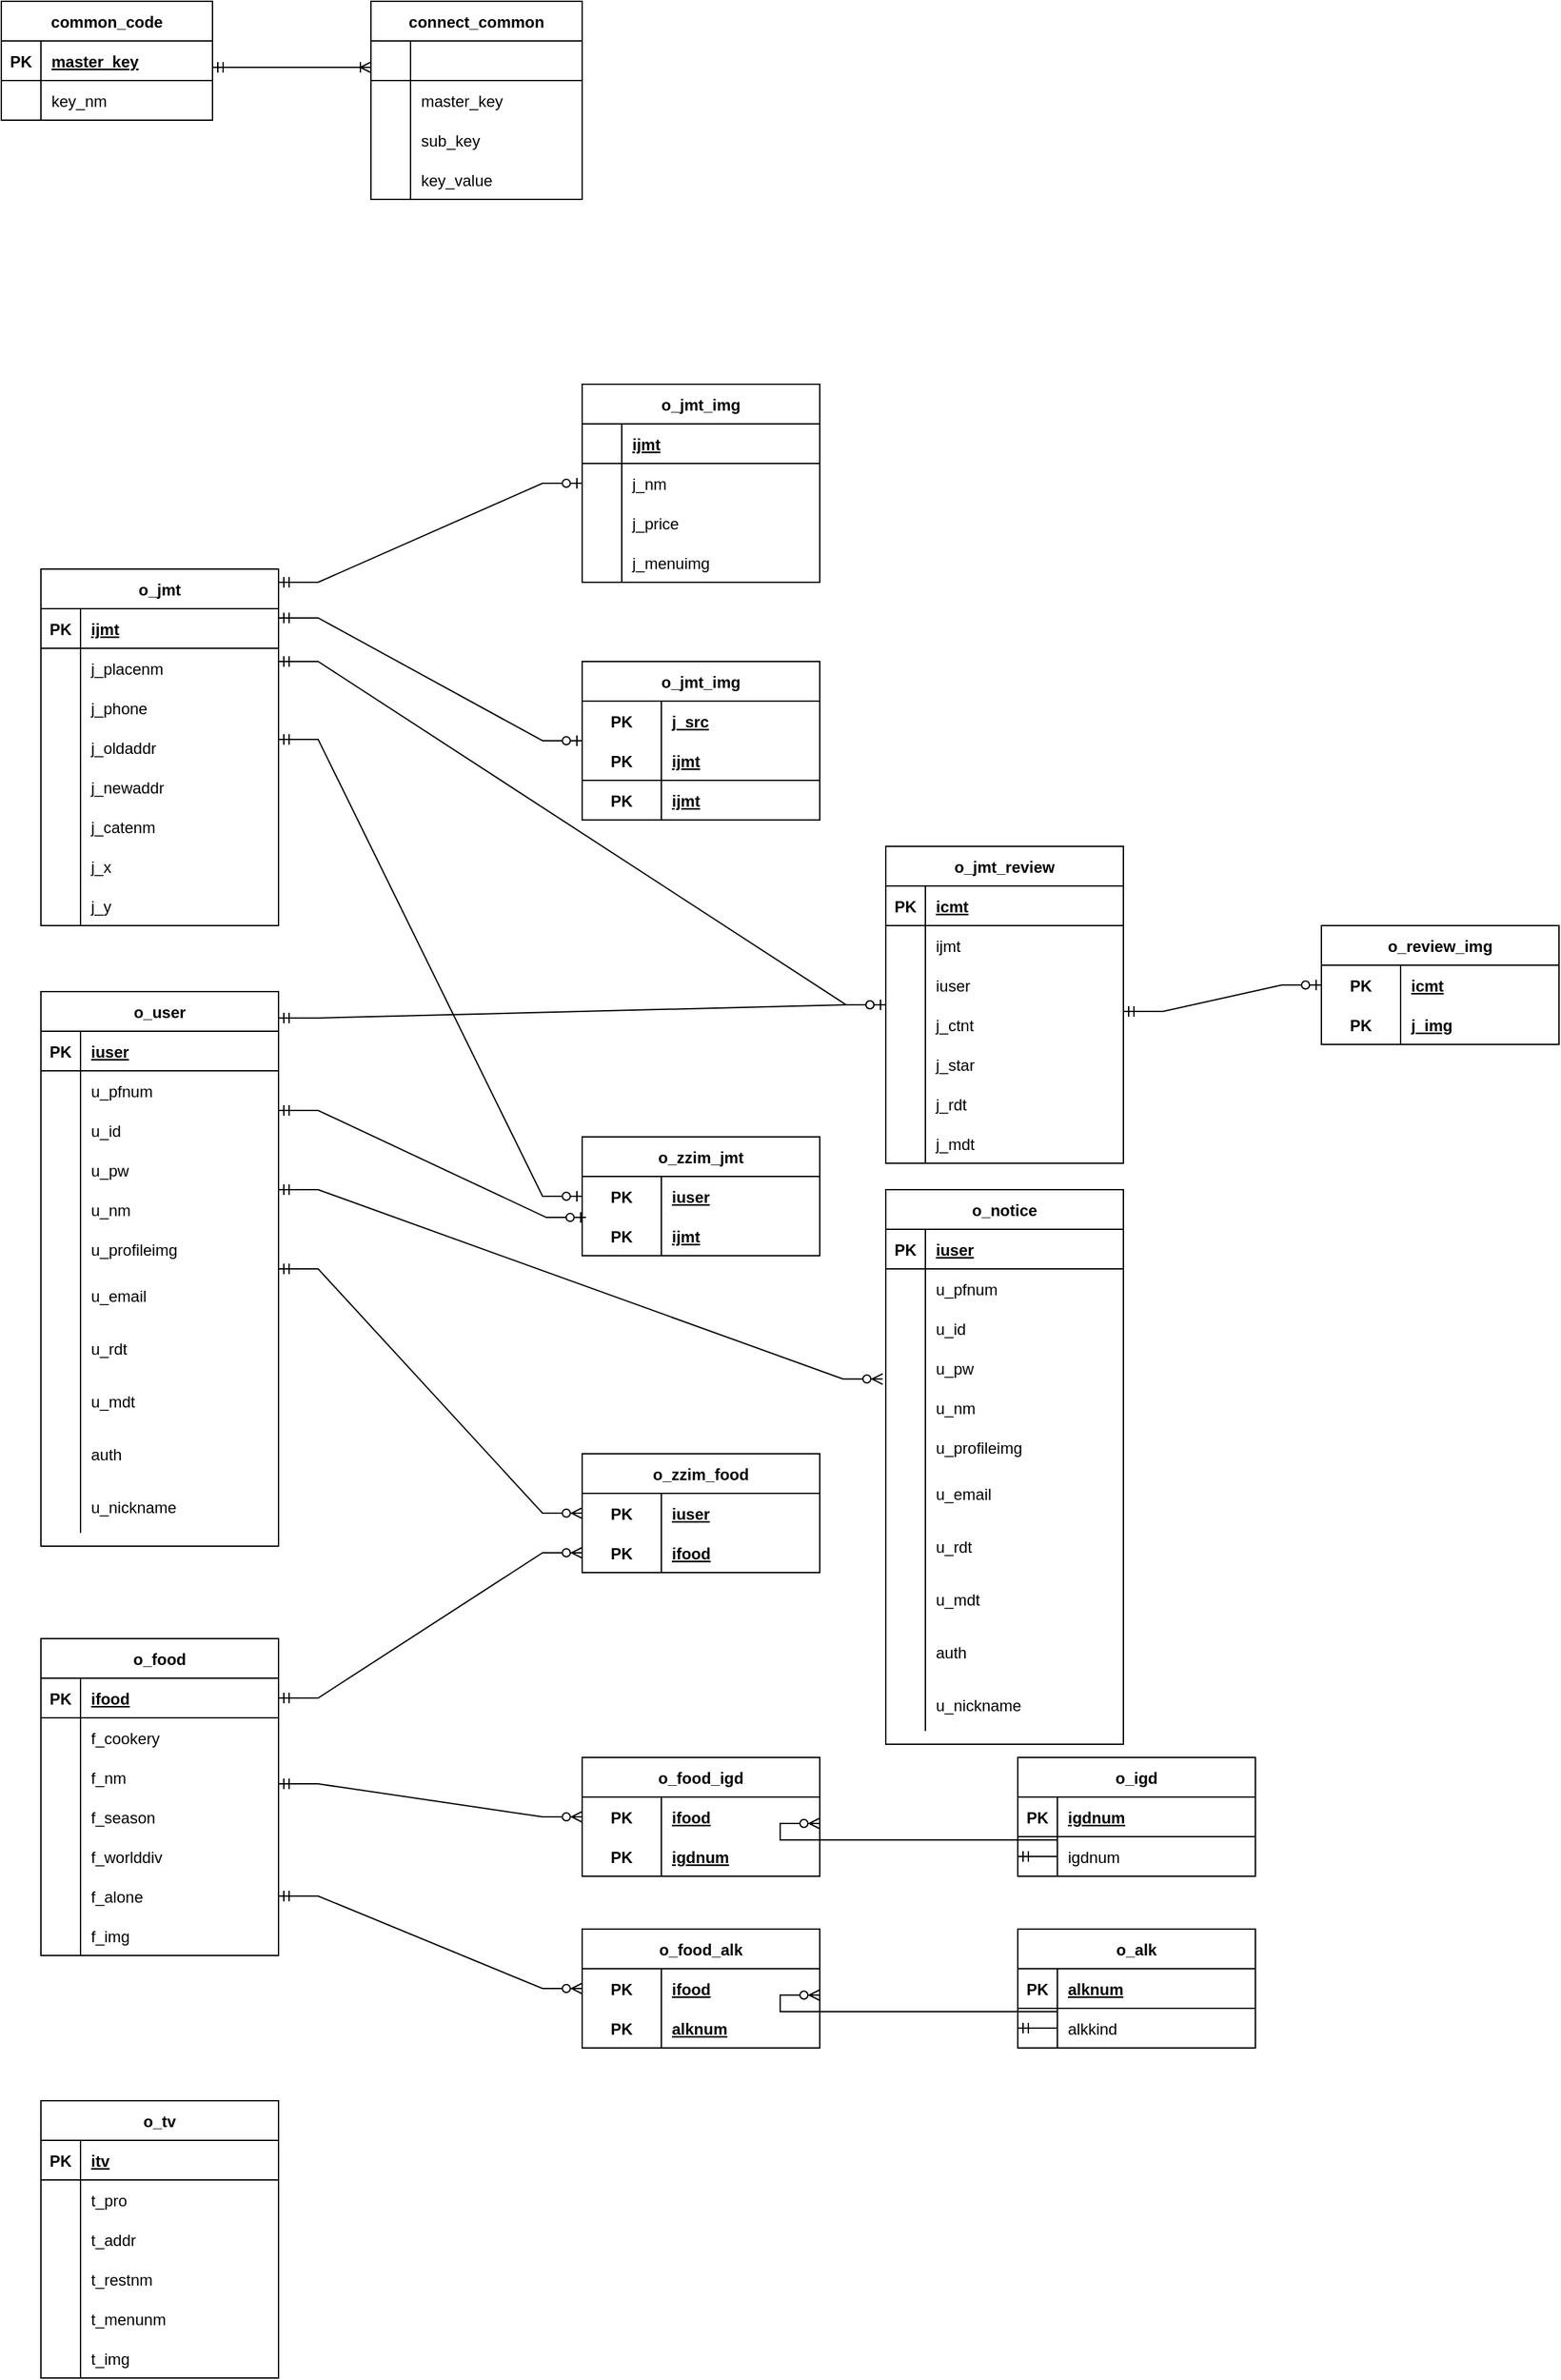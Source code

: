 <mxfile version="16.2.6" type="github"><diagram id="DtkTslfzrO8UnmBSs4n3" name="Page-1"><mxGraphModel dx="2188" dy="1172" grid="1" gridSize="10" guides="1" tooltips="1" connect="1" arrows="1" fold="1" page="1" pageScale="1" pageWidth="3300" pageHeight="4681" math="0" shadow="0"><root><mxCell id="0"/><mxCell id="1" parent="0"/><mxCell id="juu3oh1UqllYowkwEKNB-1" value="common_code" style="shape=table;startSize=30;container=1;collapsible=1;childLayout=tableLayout;fixedRows=1;rowLines=0;fontStyle=1;align=center;resizeLast=1;" vertex="1" parent="1"><mxGeometry x="70" y="430" width="160" height="90" as="geometry"/></mxCell><mxCell id="juu3oh1UqllYowkwEKNB-2" value="" style="shape=tableRow;horizontal=0;startSize=0;swimlaneHead=0;swimlaneBody=0;fillColor=none;collapsible=0;dropTarget=0;points=[[0,0.5],[1,0.5]];portConstraint=eastwest;top=0;left=0;right=0;bottom=1;" vertex="1" parent="juu3oh1UqllYowkwEKNB-1"><mxGeometry y="30" width="160" height="30" as="geometry"/></mxCell><mxCell id="juu3oh1UqllYowkwEKNB-3" value="PK" style="shape=partialRectangle;connectable=0;fillColor=none;top=0;left=0;bottom=0;right=0;fontStyle=1;overflow=hidden;" vertex="1" parent="juu3oh1UqllYowkwEKNB-2"><mxGeometry width="30" height="30" as="geometry"><mxRectangle width="30" height="30" as="alternateBounds"/></mxGeometry></mxCell><mxCell id="juu3oh1UqllYowkwEKNB-4" value="master_key" style="shape=partialRectangle;connectable=0;fillColor=none;top=0;left=0;bottom=0;right=0;align=left;spacingLeft=6;fontStyle=5;overflow=hidden;" vertex="1" parent="juu3oh1UqllYowkwEKNB-2"><mxGeometry x="30" width="130" height="30" as="geometry"><mxRectangle width="130" height="30" as="alternateBounds"/></mxGeometry></mxCell><mxCell id="juu3oh1UqllYowkwEKNB-5" value="" style="shape=tableRow;horizontal=0;startSize=0;swimlaneHead=0;swimlaneBody=0;fillColor=none;collapsible=0;dropTarget=0;points=[[0,0.5],[1,0.5]];portConstraint=eastwest;top=0;left=0;right=0;bottom=0;" vertex="1" parent="juu3oh1UqllYowkwEKNB-1"><mxGeometry y="60" width="160" height="30" as="geometry"/></mxCell><mxCell id="juu3oh1UqllYowkwEKNB-6" value="" style="shape=partialRectangle;connectable=0;fillColor=none;top=0;left=0;bottom=0;right=0;editable=1;overflow=hidden;" vertex="1" parent="juu3oh1UqllYowkwEKNB-5"><mxGeometry width="30" height="30" as="geometry"><mxRectangle width="30" height="30" as="alternateBounds"/></mxGeometry></mxCell><mxCell id="juu3oh1UqllYowkwEKNB-7" value="key_nm" style="shape=partialRectangle;connectable=0;fillColor=none;top=0;left=0;bottom=0;right=0;align=left;spacingLeft=6;overflow=hidden;" vertex="1" parent="juu3oh1UqllYowkwEKNB-5"><mxGeometry x="30" width="130" height="30" as="geometry"><mxRectangle width="130" height="30" as="alternateBounds"/></mxGeometry></mxCell><mxCell id="juu3oh1UqllYowkwEKNB-17" value="connect_common" style="shape=table;startSize=30;container=1;collapsible=1;childLayout=tableLayout;fixedRows=1;rowLines=0;fontStyle=1;align=center;resizeLast=1;" vertex="1" parent="1"><mxGeometry x="350" y="430" width="160" height="150" as="geometry"/></mxCell><mxCell id="juu3oh1UqllYowkwEKNB-18" value="" style="shape=tableRow;horizontal=0;startSize=0;swimlaneHead=0;swimlaneBody=0;fillColor=none;collapsible=0;dropTarget=0;points=[[0,0.5],[1,0.5]];portConstraint=eastwest;top=0;left=0;right=0;bottom=1;" vertex="1" parent="juu3oh1UqllYowkwEKNB-17"><mxGeometry y="30" width="160" height="30" as="geometry"/></mxCell><mxCell id="juu3oh1UqllYowkwEKNB-19" value="" style="shape=partialRectangle;connectable=0;fillColor=none;top=0;left=0;bottom=0;right=0;fontStyle=0;overflow=hidden;" vertex="1" parent="juu3oh1UqllYowkwEKNB-18"><mxGeometry width="30" height="30" as="geometry"><mxRectangle width="30" height="30" as="alternateBounds"/></mxGeometry></mxCell><mxCell id="juu3oh1UqllYowkwEKNB-20" value="" style="shape=partialRectangle;connectable=0;fillColor=none;top=0;left=0;bottom=0;right=0;align=left;spacingLeft=6;fontStyle=0;overflow=hidden;fontColor=default;" vertex="1" parent="juu3oh1UqllYowkwEKNB-18"><mxGeometry x="30" width="130" height="30" as="geometry"><mxRectangle width="130" height="30" as="alternateBounds"/></mxGeometry></mxCell><mxCell id="juu3oh1UqllYowkwEKNB-21" value="" style="shape=tableRow;horizontal=0;startSize=0;swimlaneHead=0;swimlaneBody=0;fillColor=none;collapsible=0;dropTarget=0;points=[[0,0.5],[1,0.5]];portConstraint=eastwest;top=0;left=0;right=0;bottom=0;" vertex="1" parent="juu3oh1UqllYowkwEKNB-17"><mxGeometry y="60" width="160" height="30" as="geometry"/></mxCell><mxCell id="juu3oh1UqllYowkwEKNB-22" value="" style="shape=partialRectangle;connectable=0;fillColor=none;top=0;left=0;bottom=0;right=0;editable=1;overflow=hidden;" vertex="1" parent="juu3oh1UqllYowkwEKNB-21"><mxGeometry width="30" height="30" as="geometry"><mxRectangle width="30" height="30" as="alternateBounds"/></mxGeometry></mxCell><mxCell id="juu3oh1UqllYowkwEKNB-23" value="master_key" style="shape=partialRectangle;connectable=0;fillColor=none;top=0;left=0;bottom=0;right=0;align=left;spacingLeft=6;overflow=hidden;" vertex="1" parent="juu3oh1UqllYowkwEKNB-21"><mxGeometry x="30" width="130" height="30" as="geometry"><mxRectangle width="130" height="30" as="alternateBounds"/></mxGeometry></mxCell><mxCell id="juu3oh1UqllYowkwEKNB-24" value="" style="shape=tableRow;horizontal=0;startSize=0;swimlaneHead=0;swimlaneBody=0;fillColor=none;collapsible=0;dropTarget=0;points=[[0,0.5],[1,0.5]];portConstraint=eastwest;top=0;left=0;right=0;bottom=0;" vertex="1" parent="juu3oh1UqllYowkwEKNB-17"><mxGeometry y="90" width="160" height="30" as="geometry"/></mxCell><mxCell id="juu3oh1UqllYowkwEKNB-25" value="" style="shape=partialRectangle;connectable=0;fillColor=none;top=0;left=0;bottom=0;right=0;editable=1;overflow=hidden;" vertex="1" parent="juu3oh1UqllYowkwEKNB-24"><mxGeometry width="30" height="30" as="geometry"><mxRectangle width="30" height="30" as="alternateBounds"/></mxGeometry></mxCell><mxCell id="juu3oh1UqllYowkwEKNB-26" value="sub_key" style="shape=partialRectangle;connectable=0;fillColor=none;top=0;left=0;bottom=0;right=0;align=left;spacingLeft=6;overflow=hidden;" vertex="1" parent="juu3oh1UqllYowkwEKNB-24"><mxGeometry x="30" width="130" height="30" as="geometry"><mxRectangle width="130" height="30" as="alternateBounds"/></mxGeometry></mxCell><mxCell id="juu3oh1UqllYowkwEKNB-27" value="" style="shape=tableRow;horizontal=0;startSize=0;swimlaneHead=0;swimlaneBody=0;fillColor=none;collapsible=0;dropTarget=0;points=[[0,0.5],[1,0.5]];portConstraint=eastwest;top=0;left=0;right=0;bottom=0;" vertex="1" parent="juu3oh1UqllYowkwEKNB-17"><mxGeometry y="120" width="160" height="30" as="geometry"/></mxCell><mxCell id="juu3oh1UqllYowkwEKNB-28" value="" style="shape=partialRectangle;connectable=0;fillColor=none;top=0;left=0;bottom=0;right=0;editable=1;overflow=hidden;" vertex="1" parent="juu3oh1UqllYowkwEKNB-27"><mxGeometry width="30" height="30" as="geometry"><mxRectangle width="30" height="30" as="alternateBounds"/></mxGeometry></mxCell><mxCell id="juu3oh1UqllYowkwEKNB-29" value="key_value" style="shape=partialRectangle;connectable=0;fillColor=none;top=0;left=0;bottom=0;right=0;align=left;spacingLeft=6;overflow=hidden;" vertex="1" parent="juu3oh1UqllYowkwEKNB-27"><mxGeometry x="30" width="130" height="30" as="geometry"><mxRectangle width="130" height="30" as="alternateBounds"/></mxGeometry></mxCell><mxCell id="juu3oh1UqllYowkwEKNB-30" value="" style="edgeStyle=entityRelationEdgeStyle;fontSize=12;html=1;endArrow=ERoneToMany;startArrow=ERmandOne;rounded=0;fontColor=default;" edge="1" parent="1"><mxGeometry width="100" height="100" relative="1" as="geometry"><mxPoint x="230" y="480" as="sourcePoint"/><mxPoint x="350" y="480" as="targetPoint"/></mxGeometry></mxCell><mxCell id="juu3oh1UqllYowkwEKNB-31" value="o_food" style="shape=table;startSize=30;container=1;collapsible=1;childLayout=tableLayout;fixedRows=1;rowLines=0;fontStyle=1;align=center;resizeLast=1;fontColor=default;" vertex="1" parent="1"><mxGeometry x="100" y="1670" width="180" height="240" as="geometry"/></mxCell><mxCell id="juu3oh1UqllYowkwEKNB-32" value="" style="shape=tableRow;horizontal=0;startSize=0;swimlaneHead=0;swimlaneBody=0;fillColor=none;collapsible=0;dropTarget=0;points=[[0,0.5],[1,0.5]];portConstraint=eastwest;top=0;left=0;right=0;bottom=1;fontColor=default;" vertex="1" parent="juu3oh1UqllYowkwEKNB-31"><mxGeometry y="30" width="180" height="30" as="geometry"/></mxCell><mxCell id="juu3oh1UqllYowkwEKNB-33" value="PK" style="shape=partialRectangle;connectable=0;fillColor=none;top=0;left=0;bottom=0;right=0;fontStyle=1;overflow=hidden;fontColor=default;" vertex="1" parent="juu3oh1UqllYowkwEKNB-32"><mxGeometry width="30" height="30" as="geometry"><mxRectangle width="30" height="30" as="alternateBounds"/></mxGeometry></mxCell><mxCell id="juu3oh1UqllYowkwEKNB-34" value="ifood" style="shape=partialRectangle;connectable=0;fillColor=none;top=0;left=0;bottom=0;right=0;align=left;spacingLeft=6;fontStyle=5;overflow=hidden;fontColor=default;" vertex="1" parent="juu3oh1UqllYowkwEKNB-32"><mxGeometry x="30" width="150" height="30" as="geometry"><mxRectangle width="150" height="30" as="alternateBounds"/></mxGeometry></mxCell><mxCell id="juu3oh1UqllYowkwEKNB-35" value="" style="shape=tableRow;horizontal=0;startSize=0;swimlaneHead=0;swimlaneBody=0;fillColor=none;collapsible=0;dropTarget=0;points=[[0,0.5],[1,0.5]];portConstraint=eastwest;top=0;left=0;right=0;bottom=0;fontColor=default;" vertex="1" parent="juu3oh1UqllYowkwEKNB-31"><mxGeometry y="60" width="180" height="30" as="geometry"/></mxCell><mxCell id="juu3oh1UqllYowkwEKNB-36" value="" style="shape=partialRectangle;connectable=0;fillColor=none;top=0;left=0;bottom=0;right=0;editable=1;overflow=hidden;fontColor=default;" vertex="1" parent="juu3oh1UqllYowkwEKNB-35"><mxGeometry width="30" height="30" as="geometry"><mxRectangle width="30" height="30" as="alternateBounds"/></mxGeometry></mxCell><mxCell id="juu3oh1UqllYowkwEKNB-37" value="f_cookery" style="shape=partialRectangle;connectable=0;fillColor=none;top=0;left=0;bottom=0;right=0;align=left;spacingLeft=6;overflow=hidden;fontColor=default;" vertex="1" parent="juu3oh1UqllYowkwEKNB-35"><mxGeometry x="30" width="150" height="30" as="geometry"><mxRectangle width="150" height="30" as="alternateBounds"/></mxGeometry></mxCell><mxCell id="juu3oh1UqllYowkwEKNB-44" value="" style="shape=tableRow;horizontal=0;startSize=0;swimlaneHead=0;swimlaneBody=0;fillColor=none;collapsible=0;dropTarget=0;points=[[0,0.5],[1,0.5]];portConstraint=eastwest;top=0;left=0;right=0;bottom=0;fontColor=default;" vertex="1" parent="juu3oh1UqllYowkwEKNB-31"><mxGeometry y="90" width="180" height="30" as="geometry"/></mxCell><mxCell id="juu3oh1UqllYowkwEKNB-45" value="" style="shape=partialRectangle;connectable=0;fillColor=none;top=0;left=0;bottom=0;right=0;editable=1;overflow=hidden;fontColor=default;" vertex="1" parent="juu3oh1UqllYowkwEKNB-44"><mxGeometry width="30" height="30" as="geometry"><mxRectangle width="30" height="30" as="alternateBounds"/></mxGeometry></mxCell><mxCell id="juu3oh1UqllYowkwEKNB-46" value="f_nm" style="shape=partialRectangle;connectable=0;fillColor=none;top=0;left=0;bottom=0;right=0;align=left;spacingLeft=6;overflow=hidden;fontColor=default;" vertex="1" parent="juu3oh1UqllYowkwEKNB-44"><mxGeometry x="30" width="150" height="30" as="geometry"><mxRectangle width="150" height="30" as="alternateBounds"/></mxGeometry></mxCell><mxCell id="juu3oh1UqllYowkwEKNB-47" value="" style="shape=tableRow;horizontal=0;startSize=0;swimlaneHead=0;swimlaneBody=0;fillColor=none;collapsible=0;dropTarget=0;points=[[0,0.5],[1,0.5]];portConstraint=eastwest;top=0;left=0;right=0;bottom=0;fontColor=default;" vertex="1" parent="juu3oh1UqllYowkwEKNB-31"><mxGeometry y="120" width="180" height="30" as="geometry"/></mxCell><mxCell id="juu3oh1UqllYowkwEKNB-48" value="" style="shape=partialRectangle;connectable=0;fillColor=none;top=0;left=0;bottom=0;right=0;editable=1;overflow=hidden;fontColor=default;" vertex="1" parent="juu3oh1UqllYowkwEKNB-47"><mxGeometry width="30" height="30" as="geometry"><mxRectangle width="30" height="30" as="alternateBounds"/></mxGeometry></mxCell><mxCell id="juu3oh1UqllYowkwEKNB-49" value="f_season" style="shape=partialRectangle;connectable=0;fillColor=none;top=0;left=0;bottom=0;right=0;align=left;spacingLeft=6;overflow=hidden;fontColor=default;" vertex="1" parent="juu3oh1UqllYowkwEKNB-47"><mxGeometry x="30" width="150" height="30" as="geometry"><mxRectangle width="150" height="30" as="alternateBounds"/></mxGeometry></mxCell><mxCell id="juu3oh1UqllYowkwEKNB-50" value="" style="shape=tableRow;horizontal=0;startSize=0;swimlaneHead=0;swimlaneBody=0;fillColor=none;collapsible=0;dropTarget=0;points=[[0,0.5],[1,0.5]];portConstraint=eastwest;top=0;left=0;right=0;bottom=0;fontColor=default;" vertex="1" parent="juu3oh1UqllYowkwEKNB-31"><mxGeometry y="150" width="180" height="30" as="geometry"/></mxCell><mxCell id="juu3oh1UqllYowkwEKNB-51" value="" style="shape=partialRectangle;connectable=0;fillColor=none;top=0;left=0;bottom=0;right=0;editable=1;overflow=hidden;fontColor=default;" vertex="1" parent="juu3oh1UqllYowkwEKNB-50"><mxGeometry width="30" height="30" as="geometry"><mxRectangle width="30" height="30" as="alternateBounds"/></mxGeometry></mxCell><mxCell id="juu3oh1UqllYowkwEKNB-52" value="f_worlddiv" style="shape=partialRectangle;connectable=0;fillColor=none;top=0;left=0;bottom=0;right=0;align=left;spacingLeft=6;overflow=hidden;fontColor=default;" vertex="1" parent="juu3oh1UqllYowkwEKNB-50"><mxGeometry x="30" width="150" height="30" as="geometry"><mxRectangle width="150" height="30" as="alternateBounds"/></mxGeometry></mxCell><mxCell id="juu3oh1UqllYowkwEKNB-53" value="" style="shape=tableRow;horizontal=0;startSize=0;swimlaneHead=0;swimlaneBody=0;fillColor=none;collapsible=0;dropTarget=0;points=[[0,0.5],[1,0.5]];portConstraint=eastwest;top=0;left=0;right=0;bottom=0;fontColor=default;" vertex="1" parent="juu3oh1UqllYowkwEKNB-31"><mxGeometry y="180" width="180" height="30" as="geometry"/></mxCell><mxCell id="juu3oh1UqllYowkwEKNB-54" value="" style="shape=partialRectangle;connectable=0;fillColor=none;top=0;left=0;bottom=0;right=0;editable=1;overflow=hidden;fontColor=default;" vertex="1" parent="juu3oh1UqllYowkwEKNB-53"><mxGeometry width="30" height="30" as="geometry"><mxRectangle width="30" height="30" as="alternateBounds"/></mxGeometry></mxCell><mxCell id="juu3oh1UqllYowkwEKNB-55" value="f_alone" style="shape=partialRectangle;connectable=0;fillColor=none;top=0;left=0;bottom=0;right=0;align=left;spacingLeft=6;overflow=hidden;fontColor=default;" vertex="1" parent="juu3oh1UqllYowkwEKNB-53"><mxGeometry x="30" width="150" height="30" as="geometry"><mxRectangle width="150" height="30" as="alternateBounds"/></mxGeometry></mxCell><mxCell id="juu3oh1UqllYowkwEKNB-56" value="" style="shape=tableRow;horizontal=0;startSize=0;swimlaneHead=0;swimlaneBody=0;fillColor=none;collapsible=0;dropTarget=0;points=[[0,0.5],[1,0.5]];portConstraint=eastwest;top=0;left=0;right=0;bottom=0;fontColor=default;" vertex="1" parent="juu3oh1UqllYowkwEKNB-31"><mxGeometry y="210" width="180" height="30" as="geometry"/></mxCell><mxCell id="juu3oh1UqllYowkwEKNB-57" value="" style="shape=partialRectangle;connectable=0;fillColor=none;top=0;left=0;bottom=0;right=0;editable=1;overflow=hidden;fontColor=default;" vertex="1" parent="juu3oh1UqllYowkwEKNB-56"><mxGeometry width="30" height="30" as="geometry"><mxRectangle width="30" height="30" as="alternateBounds"/></mxGeometry></mxCell><mxCell id="juu3oh1UqllYowkwEKNB-58" value="f_img" style="shape=partialRectangle;connectable=0;fillColor=none;top=0;left=0;bottom=0;right=0;align=left;spacingLeft=6;overflow=hidden;fontColor=default;" vertex="1" parent="juu3oh1UqllYowkwEKNB-56"><mxGeometry x="30" width="150" height="30" as="geometry"><mxRectangle width="150" height="30" as="alternateBounds"/></mxGeometry></mxCell><mxCell id="juu3oh1UqllYowkwEKNB-59" value="o_user" style="shape=table;startSize=30;container=1;collapsible=1;childLayout=tableLayout;fixedRows=1;rowLines=0;fontStyle=1;align=center;resizeLast=1;fontColor=default;" vertex="1" parent="1"><mxGeometry x="100" y="1180" width="180" height="420" as="geometry"/></mxCell><mxCell id="juu3oh1UqllYowkwEKNB-60" value="" style="shape=tableRow;horizontal=0;startSize=0;swimlaneHead=0;swimlaneBody=0;fillColor=none;collapsible=0;dropTarget=0;points=[[0,0.5],[1,0.5]];portConstraint=eastwest;top=0;left=0;right=0;bottom=1;fontColor=default;" vertex="1" parent="juu3oh1UqllYowkwEKNB-59"><mxGeometry y="30" width="180" height="30" as="geometry"/></mxCell><mxCell id="juu3oh1UqllYowkwEKNB-61" value="PK" style="shape=partialRectangle;connectable=0;fillColor=none;top=0;left=0;bottom=0;right=0;fontStyle=1;overflow=hidden;fontColor=default;" vertex="1" parent="juu3oh1UqllYowkwEKNB-60"><mxGeometry width="30" height="30" as="geometry"><mxRectangle width="30" height="30" as="alternateBounds"/></mxGeometry></mxCell><mxCell id="juu3oh1UqllYowkwEKNB-62" value="iuser" style="shape=partialRectangle;connectable=0;fillColor=none;top=0;left=0;bottom=0;right=0;align=left;spacingLeft=6;fontStyle=5;overflow=hidden;fontColor=default;" vertex="1" parent="juu3oh1UqllYowkwEKNB-60"><mxGeometry x="30" width="150" height="30" as="geometry"><mxRectangle width="150" height="30" as="alternateBounds"/></mxGeometry></mxCell><mxCell id="juu3oh1UqllYowkwEKNB-63" value="" style="shape=tableRow;horizontal=0;startSize=0;swimlaneHead=0;swimlaneBody=0;fillColor=none;collapsible=0;dropTarget=0;points=[[0,0.5],[1,0.5]];portConstraint=eastwest;top=0;left=0;right=0;bottom=0;fontColor=default;" vertex="1" parent="juu3oh1UqllYowkwEKNB-59"><mxGeometry y="60" width="180" height="30" as="geometry"/></mxCell><mxCell id="juu3oh1UqllYowkwEKNB-64" value="" style="shape=partialRectangle;connectable=0;fillColor=none;top=0;left=0;bottom=0;right=0;editable=1;overflow=hidden;fontColor=default;" vertex="1" parent="juu3oh1UqllYowkwEKNB-63"><mxGeometry width="30" height="30" as="geometry"><mxRectangle width="30" height="30" as="alternateBounds"/></mxGeometry></mxCell><mxCell id="juu3oh1UqllYowkwEKNB-65" value="u_pfnum" style="shape=partialRectangle;connectable=0;fillColor=none;top=0;left=0;bottom=0;right=0;align=left;spacingLeft=6;overflow=hidden;fontColor=default;" vertex="1" parent="juu3oh1UqllYowkwEKNB-63"><mxGeometry x="30" width="150" height="30" as="geometry"><mxRectangle width="150" height="30" as="alternateBounds"/></mxGeometry></mxCell><mxCell id="juu3oh1UqllYowkwEKNB-66" value="" style="shape=tableRow;horizontal=0;startSize=0;swimlaneHead=0;swimlaneBody=0;fillColor=none;collapsible=0;dropTarget=0;points=[[0,0.5],[1,0.5]];portConstraint=eastwest;top=0;left=0;right=0;bottom=0;fontColor=default;" vertex="1" parent="juu3oh1UqllYowkwEKNB-59"><mxGeometry y="90" width="180" height="30" as="geometry"/></mxCell><mxCell id="juu3oh1UqllYowkwEKNB-67" value="" style="shape=partialRectangle;connectable=0;fillColor=none;top=0;left=0;bottom=0;right=0;editable=1;overflow=hidden;fontColor=default;" vertex="1" parent="juu3oh1UqllYowkwEKNB-66"><mxGeometry width="30" height="30" as="geometry"><mxRectangle width="30" height="30" as="alternateBounds"/></mxGeometry></mxCell><mxCell id="juu3oh1UqllYowkwEKNB-68" value="u_id" style="shape=partialRectangle;connectable=0;fillColor=none;top=0;left=0;bottom=0;right=0;align=left;spacingLeft=6;overflow=hidden;fontColor=default;" vertex="1" parent="juu3oh1UqllYowkwEKNB-66"><mxGeometry x="30" width="150" height="30" as="geometry"><mxRectangle width="150" height="30" as="alternateBounds"/></mxGeometry></mxCell><mxCell id="juu3oh1UqllYowkwEKNB-69" value="" style="shape=tableRow;horizontal=0;startSize=0;swimlaneHead=0;swimlaneBody=0;fillColor=none;collapsible=0;dropTarget=0;points=[[0,0.5],[1,0.5]];portConstraint=eastwest;top=0;left=0;right=0;bottom=0;fontColor=default;" vertex="1" parent="juu3oh1UqllYowkwEKNB-59"><mxGeometry y="120" width="180" height="30" as="geometry"/></mxCell><mxCell id="juu3oh1UqllYowkwEKNB-70" value="" style="shape=partialRectangle;connectable=0;fillColor=none;top=0;left=0;bottom=0;right=0;editable=1;overflow=hidden;fontColor=default;" vertex="1" parent="juu3oh1UqllYowkwEKNB-69"><mxGeometry width="30" height="30" as="geometry"><mxRectangle width="30" height="30" as="alternateBounds"/></mxGeometry></mxCell><mxCell id="juu3oh1UqllYowkwEKNB-71" value="u_pw" style="shape=partialRectangle;connectable=0;fillColor=none;top=0;left=0;bottom=0;right=0;align=left;spacingLeft=6;overflow=hidden;fontColor=default;" vertex="1" parent="juu3oh1UqllYowkwEKNB-69"><mxGeometry x="30" width="150" height="30" as="geometry"><mxRectangle width="150" height="30" as="alternateBounds"/></mxGeometry></mxCell><mxCell id="juu3oh1UqllYowkwEKNB-72" value="" style="shape=tableRow;horizontal=0;startSize=0;swimlaneHead=0;swimlaneBody=0;fillColor=none;collapsible=0;dropTarget=0;points=[[0,0.5],[1,0.5]];portConstraint=eastwest;top=0;left=0;right=0;bottom=0;fontColor=default;" vertex="1" parent="juu3oh1UqllYowkwEKNB-59"><mxGeometry y="150" width="180" height="30" as="geometry"/></mxCell><mxCell id="juu3oh1UqllYowkwEKNB-73" value="" style="shape=partialRectangle;connectable=0;fillColor=none;top=0;left=0;bottom=0;right=0;editable=1;overflow=hidden;fontColor=default;" vertex="1" parent="juu3oh1UqllYowkwEKNB-72"><mxGeometry width="30" height="30" as="geometry"><mxRectangle width="30" height="30" as="alternateBounds"/></mxGeometry></mxCell><mxCell id="juu3oh1UqllYowkwEKNB-74" value="u_nm" style="shape=partialRectangle;connectable=0;fillColor=none;top=0;left=0;bottom=0;right=0;align=left;spacingLeft=6;overflow=hidden;fontColor=default;" vertex="1" parent="juu3oh1UqllYowkwEKNB-72"><mxGeometry x="30" width="150" height="30" as="geometry"><mxRectangle width="150" height="30" as="alternateBounds"/></mxGeometry></mxCell><mxCell id="juu3oh1UqllYowkwEKNB-75" value="" style="shape=tableRow;horizontal=0;startSize=0;swimlaneHead=0;swimlaneBody=0;fillColor=none;collapsible=0;dropTarget=0;points=[[0,0.5],[1,0.5]];portConstraint=eastwest;top=0;left=0;right=0;bottom=0;fontColor=default;" vertex="1" parent="juu3oh1UqllYowkwEKNB-59"><mxGeometry y="180" width="180" height="30" as="geometry"/></mxCell><mxCell id="juu3oh1UqllYowkwEKNB-76" value="" style="shape=partialRectangle;connectable=0;fillColor=none;top=0;left=0;bottom=0;right=0;editable=1;overflow=hidden;fontColor=default;" vertex="1" parent="juu3oh1UqllYowkwEKNB-75"><mxGeometry width="30" height="30" as="geometry"><mxRectangle width="30" height="30" as="alternateBounds"/></mxGeometry></mxCell><mxCell id="juu3oh1UqllYowkwEKNB-77" value="u_profileimg" style="shape=partialRectangle;connectable=0;fillColor=none;top=0;left=0;bottom=0;right=0;align=left;spacingLeft=6;overflow=hidden;fontColor=default;" vertex="1" parent="juu3oh1UqllYowkwEKNB-75"><mxGeometry x="30" width="150" height="30" as="geometry"><mxRectangle width="150" height="30" as="alternateBounds"/></mxGeometry></mxCell><mxCell id="juu3oh1UqllYowkwEKNB-78" value="" style="shape=tableRow;horizontal=0;startSize=0;swimlaneHead=0;swimlaneBody=0;fillColor=none;collapsible=0;dropTarget=0;points=[[0,0.5],[1,0.5]];portConstraint=eastwest;top=0;left=0;right=0;bottom=0;fontColor=default;" vertex="1" parent="juu3oh1UqllYowkwEKNB-59"><mxGeometry y="210" width="180" height="40" as="geometry"/></mxCell><mxCell id="juu3oh1UqllYowkwEKNB-79" value="" style="shape=partialRectangle;connectable=0;fillColor=none;top=0;left=0;bottom=0;right=0;editable=1;overflow=hidden;fontColor=default;" vertex="1" parent="juu3oh1UqllYowkwEKNB-78"><mxGeometry width="30" height="40" as="geometry"><mxRectangle width="30" height="40" as="alternateBounds"/></mxGeometry></mxCell><mxCell id="juu3oh1UqllYowkwEKNB-80" value="u_email" style="shape=partialRectangle;connectable=0;fillColor=none;top=0;left=0;bottom=0;right=0;align=left;spacingLeft=6;overflow=hidden;fontColor=default;" vertex="1" parent="juu3oh1UqllYowkwEKNB-78"><mxGeometry x="30" width="150" height="40" as="geometry"><mxRectangle width="150" height="40" as="alternateBounds"/></mxGeometry></mxCell><mxCell id="juu3oh1UqllYowkwEKNB-81" value="" style="shape=tableRow;horizontal=0;startSize=0;swimlaneHead=0;swimlaneBody=0;fillColor=none;collapsible=0;dropTarget=0;points=[[0,0.5],[1,0.5]];portConstraint=eastwest;top=0;left=0;right=0;bottom=0;fontColor=default;" vertex="1" parent="juu3oh1UqllYowkwEKNB-59"><mxGeometry y="250" width="180" height="40" as="geometry"/></mxCell><mxCell id="juu3oh1UqllYowkwEKNB-82" value="" style="shape=partialRectangle;connectable=0;fillColor=none;top=0;left=0;bottom=0;right=0;editable=1;overflow=hidden;fontColor=default;" vertex="1" parent="juu3oh1UqllYowkwEKNB-81"><mxGeometry width="30" height="40" as="geometry"><mxRectangle width="30" height="40" as="alternateBounds"/></mxGeometry></mxCell><mxCell id="juu3oh1UqllYowkwEKNB-83" value="u_rdt" style="shape=partialRectangle;connectable=0;fillColor=none;top=0;left=0;bottom=0;right=0;align=left;spacingLeft=6;overflow=hidden;fontColor=default;" vertex="1" parent="juu3oh1UqllYowkwEKNB-81"><mxGeometry x="30" width="150" height="40" as="geometry"><mxRectangle width="150" height="40" as="alternateBounds"/></mxGeometry></mxCell><mxCell id="juu3oh1UqllYowkwEKNB-84" value="" style="shape=tableRow;horizontal=0;startSize=0;swimlaneHead=0;swimlaneBody=0;fillColor=none;collapsible=0;dropTarget=0;points=[[0,0.5],[1,0.5]];portConstraint=eastwest;top=0;left=0;right=0;bottom=0;fontColor=default;" vertex="1" parent="juu3oh1UqllYowkwEKNB-59"><mxGeometry y="290" width="180" height="40" as="geometry"/></mxCell><mxCell id="juu3oh1UqllYowkwEKNB-85" value="" style="shape=partialRectangle;connectable=0;fillColor=none;top=0;left=0;bottom=0;right=0;editable=1;overflow=hidden;fontColor=default;" vertex="1" parent="juu3oh1UqllYowkwEKNB-84"><mxGeometry width="30" height="40" as="geometry"><mxRectangle width="30" height="40" as="alternateBounds"/></mxGeometry></mxCell><mxCell id="juu3oh1UqllYowkwEKNB-86" value="u_mdt" style="shape=partialRectangle;connectable=0;fillColor=none;top=0;left=0;bottom=0;right=0;align=left;spacingLeft=6;overflow=hidden;fontColor=default;" vertex="1" parent="juu3oh1UqllYowkwEKNB-84"><mxGeometry x="30" width="150" height="40" as="geometry"><mxRectangle width="150" height="40" as="alternateBounds"/></mxGeometry></mxCell><mxCell id="juu3oh1UqllYowkwEKNB-87" value="" style="shape=tableRow;horizontal=0;startSize=0;swimlaneHead=0;swimlaneBody=0;fillColor=none;collapsible=0;dropTarget=0;points=[[0,0.5],[1,0.5]];portConstraint=eastwest;top=0;left=0;right=0;bottom=0;fontColor=default;" vertex="1" parent="juu3oh1UqllYowkwEKNB-59"><mxGeometry y="330" width="180" height="40" as="geometry"/></mxCell><mxCell id="juu3oh1UqllYowkwEKNB-88" value="" style="shape=partialRectangle;connectable=0;fillColor=none;top=0;left=0;bottom=0;right=0;editable=1;overflow=hidden;fontColor=default;" vertex="1" parent="juu3oh1UqllYowkwEKNB-87"><mxGeometry width="30" height="40" as="geometry"><mxRectangle width="30" height="40" as="alternateBounds"/></mxGeometry></mxCell><mxCell id="juu3oh1UqllYowkwEKNB-89" value="auth" style="shape=partialRectangle;connectable=0;fillColor=none;top=0;left=0;bottom=0;right=0;align=left;spacingLeft=6;overflow=hidden;fontColor=default;" vertex="1" parent="juu3oh1UqllYowkwEKNB-87"><mxGeometry x="30" width="150" height="40" as="geometry"><mxRectangle width="150" height="40" as="alternateBounds"/></mxGeometry></mxCell><mxCell id="juu3oh1UqllYowkwEKNB-90" value="" style="shape=tableRow;horizontal=0;startSize=0;swimlaneHead=0;swimlaneBody=0;fillColor=none;collapsible=0;dropTarget=0;points=[[0,0.5],[1,0.5]];portConstraint=eastwest;top=0;left=0;right=0;bottom=0;fontColor=default;" vertex="1" parent="juu3oh1UqllYowkwEKNB-59"><mxGeometry y="370" width="180" height="40" as="geometry"/></mxCell><mxCell id="juu3oh1UqllYowkwEKNB-91" value="" style="shape=partialRectangle;connectable=0;fillColor=none;top=0;left=0;bottom=0;right=0;editable=1;overflow=hidden;fontColor=default;" vertex="1" parent="juu3oh1UqllYowkwEKNB-90"><mxGeometry width="30" height="40" as="geometry"><mxRectangle width="30" height="40" as="alternateBounds"/></mxGeometry></mxCell><mxCell id="juu3oh1UqllYowkwEKNB-92" value="u_nickname" style="shape=partialRectangle;connectable=0;fillColor=none;top=0;left=0;bottom=0;right=0;align=left;spacingLeft=6;overflow=hidden;fontColor=default;" vertex="1" parent="juu3oh1UqllYowkwEKNB-90"><mxGeometry x="30" width="150" height="40" as="geometry"><mxRectangle width="150" height="40" as="alternateBounds"/></mxGeometry></mxCell><mxCell id="juu3oh1UqllYowkwEKNB-123" value="o_zzim_food" style="shape=table;startSize=30;container=1;collapsible=1;childLayout=tableLayout;fixedRows=1;rowLines=0;fontStyle=1;align=center;resizeLast=1;fontColor=default;" vertex="1" parent="1"><mxGeometry x="510" y="1530" width="180" height="90" as="geometry"/></mxCell><mxCell id="juu3oh1UqllYowkwEKNB-124" value="" style="shape=tableRow;horizontal=0;startSize=0;swimlaneHead=0;swimlaneBody=0;fillColor=none;collapsible=0;dropTarget=0;points=[[0,0.5],[1,0.5]];portConstraint=eastwest;top=0;left=0;right=0;bottom=0;fontColor=default;" vertex="1" parent="juu3oh1UqllYowkwEKNB-123"><mxGeometry y="30" width="180" height="30" as="geometry"/></mxCell><mxCell id="juu3oh1UqllYowkwEKNB-125" value="PK" style="shape=partialRectangle;connectable=0;fillColor=none;top=0;left=0;bottom=0;right=0;fontStyle=1;overflow=hidden;fontColor=default;" vertex="1" parent="juu3oh1UqllYowkwEKNB-124"><mxGeometry width="60" height="30" as="geometry"><mxRectangle width="60" height="30" as="alternateBounds"/></mxGeometry></mxCell><mxCell id="juu3oh1UqllYowkwEKNB-126" value="iuser" style="shape=partialRectangle;connectable=0;fillColor=none;top=0;left=0;bottom=0;right=0;align=left;spacingLeft=6;fontStyle=5;overflow=hidden;fontColor=default;" vertex="1" parent="juu3oh1UqllYowkwEKNB-124"><mxGeometry x="60" width="120" height="30" as="geometry"><mxRectangle width="120" height="30" as="alternateBounds"/></mxGeometry></mxCell><mxCell id="juu3oh1UqllYowkwEKNB-127" value="" style="shape=tableRow;horizontal=0;startSize=0;swimlaneHead=0;swimlaneBody=0;fillColor=none;collapsible=0;dropTarget=0;points=[[0,0.5],[1,0.5]];portConstraint=eastwest;top=0;left=0;right=0;bottom=1;fontColor=default;" vertex="1" parent="juu3oh1UqllYowkwEKNB-123"><mxGeometry y="60" width="180" height="30" as="geometry"/></mxCell><mxCell id="juu3oh1UqllYowkwEKNB-128" value="PK" style="shape=partialRectangle;connectable=0;fillColor=none;top=0;left=0;bottom=0;right=0;fontStyle=1;overflow=hidden;fontColor=default;" vertex="1" parent="juu3oh1UqllYowkwEKNB-127"><mxGeometry width="60" height="30" as="geometry"><mxRectangle width="60" height="30" as="alternateBounds"/></mxGeometry></mxCell><mxCell id="juu3oh1UqllYowkwEKNB-129" value="ifood" style="shape=partialRectangle;connectable=0;fillColor=none;top=0;left=0;bottom=0;right=0;align=left;spacingLeft=6;fontStyle=5;overflow=hidden;fontColor=default;" vertex="1" parent="juu3oh1UqllYowkwEKNB-127"><mxGeometry x="60" width="120" height="30" as="geometry"><mxRectangle width="120" height="30" as="alternateBounds"/></mxGeometry></mxCell><mxCell id="juu3oh1UqllYowkwEKNB-136" value="o_zzim_jmt" style="shape=table;startSize=30;container=1;collapsible=1;childLayout=tableLayout;fixedRows=1;rowLines=0;fontStyle=1;align=center;resizeLast=1;fontColor=default;" vertex="1" parent="1"><mxGeometry x="510" y="1290" width="180" height="90" as="geometry"/></mxCell><mxCell id="juu3oh1UqllYowkwEKNB-137" value="" style="shape=tableRow;horizontal=0;startSize=0;swimlaneHead=0;swimlaneBody=0;fillColor=none;collapsible=0;dropTarget=0;points=[[0,0.5],[1,0.5]];portConstraint=eastwest;top=0;left=0;right=0;bottom=0;fontColor=default;" vertex="1" parent="juu3oh1UqllYowkwEKNB-136"><mxGeometry y="30" width="180" height="30" as="geometry"/></mxCell><mxCell id="juu3oh1UqllYowkwEKNB-138" value="PK" style="shape=partialRectangle;connectable=0;fillColor=none;top=0;left=0;bottom=0;right=0;fontStyle=1;overflow=hidden;fontColor=default;" vertex="1" parent="juu3oh1UqllYowkwEKNB-137"><mxGeometry width="60" height="30" as="geometry"><mxRectangle width="60" height="30" as="alternateBounds"/></mxGeometry></mxCell><mxCell id="juu3oh1UqllYowkwEKNB-139" value="iuser" style="shape=partialRectangle;connectable=0;fillColor=none;top=0;left=0;bottom=0;right=0;align=left;spacingLeft=6;fontStyle=5;overflow=hidden;fontColor=default;" vertex="1" parent="juu3oh1UqllYowkwEKNB-137"><mxGeometry x="60" width="120" height="30" as="geometry"><mxRectangle width="120" height="30" as="alternateBounds"/></mxGeometry></mxCell><mxCell id="juu3oh1UqllYowkwEKNB-140" value="" style="shape=tableRow;horizontal=0;startSize=0;swimlaneHead=0;swimlaneBody=0;fillColor=none;collapsible=0;dropTarget=0;points=[[0,0.5],[1,0.5]];portConstraint=eastwest;top=0;left=0;right=0;bottom=1;fontColor=default;" vertex="1" parent="juu3oh1UqllYowkwEKNB-136"><mxGeometry y="60" width="180" height="30" as="geometry"/></mxCell><mxCell id="juu3oh1UqllYowkwEKNB-141" value="PK" style="shape=partialRectangle;connectable=0;fillColor=none;top=0;left=0;bottom=0;right=0;fontStyle=1;overflow=hidden;fontColor=default;" vertex="1" parent="juu3oh1UqllYowkwEKNB-140"><mxGeometry width="60" height="30" as="geometry"><mxRectangle width="60" height="30" as="alternateBounds"/></mxGeometry></mxCell><mxCell id="juu3oh1UqllYowkwEKNB-142" value="ijmt" style="shape=partialRectangle;connectable=0;fillColor=none;top=0;left=0;bottom=0;right=0;align=left;spacingLeft=6;fontStyle=5;overflow=hidden;fontColor=default;" vertex="1" parent="juu3oh1UqllYowkwEKNB-140"><mxGeometry x="60" width="120" height="30" as="geometry"><mxRectangle width="120" height="30" as="alternateBounds"/></mxGeometry></mxCell><mxCell id="juu3oh1UqllYowkwEKNB-143" value="" style="edgeStyle=entityRelationEdgeStyle;fontSize=12;html=1;endArrow=ERzeroToMany;startArrow=ERmandOne;rounded=0;fontColor=default;entryX=0;entryY=0.5;entryDx=0;entryDy=0;" edge="1" parent="1" target="juu3oh1UqllYowkwEKNB-124"><mxGeometry width="100" height="100" relative="1" as="geometry"><mxPoint x="280" y="1390" as="sourcePoint"/><mxPoint x="380" y="1290" as="targetPoint"/></mxGeometry></mxCell><mxCell id="juu3oh1UqllYowkwEKNB-144" value="" style="edgeStyle=entityRelationEdgeStyle;fontSize=12;html=1;endArrow=ERzeroToOne;startArrow=ERmandOne;rounded=0;fontColor=default;entryX=0.016;entryY=0.035;entryDx=0;entryDy=0;entryPerimeter=0;" edge="1" parent="1" target="juu3oh1UqllYowkwEKNB-140"><mxGeometry width="100" height="100" relative="1" as="geometry"><mxPoint x="280" y="1270" as="sourcePoint"/><mxPoint x="380" y="1170" as="targetPoint"/></mxGeometry></mxCell><mxCell id="juu3oh1UqllYowkwEKNB-146" value="" style="edgeStyle=entityRelationEdgeStyle;fontSize=12;html=1;endArrow=ERzeroToMany;startArrow=ERmandOne;rounded=0;fontColor=default;entryX=0;entryY=0.5;entryDx=0;entryDy=0;exitX=1;exitY=0.5;exitDx=0;exitDy=0;" edge="1" parent="1" source="juu3oh1UqllYowkwEKNB-32" target="juu3oh1UqllYowkwEKNB-127"><mxGeometry width="100" height="100" relative="1" as="geometry"><mxPoint x="300" y="1730" as="sourcePoint"/><mxPoint x="420" y="1330" as="targetPoint"/></mxGeometry></mxCell><mxCell id="juu3oh1UqllYowkwEKNB-148" value="o_jmt" style="shape=table;startSize=30;container=1;collapsible=1;childLayout=tableLayout;fixedRows=1;rowLines=0;fontStyle=1;align=center;resizeLast=1;fontColor=default;" vertex="1" parent="1"><mxGeometry x="100" y="860" width="180" height="270" as="geometry"/></mxCell><mxCell id="juu3oh1UqllYowkwEKNB-149" value="" style="shape=tableRow;horizontal=0;startSize=0;swimlaneHead=0;swimlaneBody=0;fillColor=none;collapsible=0;dropTarget=0;points=[[0,0.5],[1,0.5]];portConstraint=eastwest;top=0;left=0;right=0;bottom=1;fontColor=default;" vertex="1" parent="juu3oh1UqllYowkwEKNB-148"><mxGeometry y="30" width="180" height="30" as="geometry"/></mxCell><mxCell id="juu3oh1UqllYowkwEKNB-150" value="PK" style="shape=partialRectangle;connectable=0;fillColor=none;top=0;left=0;bottom=0;right=0;fontStyle=1;overflow=hidden;fontColor=default;" vertex="1" parent="juu3oh1UqllYowkwEKNB-149"><mxGeometry width="30" height="30" as="geometry"><mxRectangle width="30" height="30" as="alternateBounds"/></mxGeometry></mxCell><mxCell id="juu3oh1UqllYowkwEKNB-151" value="ijmt" style="shape=partialRectangle;connectable=0;fillColor=none;top=0;left=0;bottom=0;right=0;align=left;spacingLeft=6;fontStyle=5;overflow=hidden;fontColor=default;" vertex="1" parent="juu3oh1UqllYowkwEKNB-149"><mxGeometry x="30" width="150" height="30" as="geometry"><mxRectangle width="150" height="30" as="alternateBounds"/></mxGeometry></mxCell><mxCell id="juu3oh1UqllYowkwEKNB-152" value="" style="shape=tableRow;horizontal=0;startSize=0;swimlaneHead=0;swimlaneBody=0;fillColor=none;collapsible=0;dropTarget=0;points=[[0,0.5],[1,0.5]];portConstraint=eastwest;top=0;left=0;right=0;bottom=0;fontColor=default;" vertex="1" parent="juu3oh1UqllYowkwEKNB-148"><mxGeometry y="60" width="180" height="30" as="geometry"/></mxCell><mxCell id="juu3oh1UqllYowkwEKNB-153" value="" style="shape=partialRectangle;connectable=0;fillColor=none;top=0;left=0;bottom=0;right=0;editable=1;overflow=hidden;fontColor=default;" vertex="1" parent="juu3oh1UqllYowkwEKNB-152"><mxGeometry width="30" height="30" as="geometry"><mxRectangle width="30" height="30" as="alternateBounds"/></mxGeometry></mxCell><mxCell id="juu3oh1UqllYowkwEKNB-154" value="j_placenm" style="shape=partialRectangle;connectable=0;fillColor=none;top=0;left=0;bottom=0;right=0;align=left;spacingLeft=6;overflow=hidden;fontColor=default;" vertex="1" parent="juu3oh1UqllYowkwEKNB-152"><mxGeometry x="30" width="150" height="30" as="geometry"><mxRectangle width="150" height="30" as="alternateBounds"/></mxGeometry></mxCell><mxCell id="juu3oh1UqllYowkwEKNB-155" value="" style="shape=tableRow;horizontal=0;startSize=0;swimlaneHead=0;swimlaneBody=0;fillColor=none;collapsible=0;dropTarget=0;points=[[0,0.5],[1,0.5]];portConstraint=eastwest;top=0;left=0;right=0;bottom=0;fontColor=default;" vertex="1" parent="juu3oh1UqllYowkwEKNB-148"><mxGeometry y="90" width="180" height="30" as="geometry"/></mxCell><mxCell id="juu3oh1UqllYowkwEKNB-156" value="" style="shape=partialRectangle;connectable=0;fillColor=none;top=0;left=0;bottom=0;right=0;editable=1;overflow=hidden;fontColor=default;" vertex="1" parent="juu3oh1UqllYowkwEKNB-155"><mxGeometry width="30" height="30" as="geometry"><mxRectangle width="30" height="30" as="alternateBounds"/></mxGeometry></mxCell><mxCell id="juu3oh1UqllYowkwEKNB-157" value="j_phone" style="shape=partialRectangle;connectable=0;fillColor=none;top=0;left=0;bottom=0;right=0;align=left;spacingLeft=6;overflow=hidden;fontColor=default;" vertex="1" parent="juu3oh1UqllYowkwEKNB-155"><mxGeometry x="30" width="150" height="30" as="geometry"><mxRectangle width="150" height="30" as="alternateBounds"/></mxGeometry></mxCell><mxCell id="juu3oh1UqllYowkwEKNB-158" value="" style="shape=tableRow;horizontal=0;startSize=0;swimlaneHead=0;swimlaneBody=0;fillColor=none;collapsible=0;dropTarget=0;points=[[0,0.5],[1,0.5]];portConstraint=eastwest;top=0;left=0;right=0;bottom=0;fontColor=default;" vertex="1" parent="juu3oh1UqllYowkwEKNB-148"><mxGeometry y="120" width="180" height="30" as="geometry"/></mxCell><mxCell id="juu3oh1UqllYowkwEKNB-159" value="" style="shape=partialRectangle;connectable=0;fillColor=none;top=0;left=0;bottom=0;right=0;editable=1;overflow=hidden;fontColor=default;" vertex="1" parent="juu3oh1UqllYowkwEKNB-158"><mxGeometry width="30" height="30" as="geometry"><mxRectangle width="30" height="30" as="alternateBounds"/></mxGeometry></mxCell><mxCell id="juu3oh1UqllYowkwEKNB-160" value="j_oldaddr" style="shape=partialRectangle;connectable=0;fillColor=none;top=0;left=0;bottom=0;right=0;align=left;spacingLeft=6;overflow=hidden;fontColor=default;" vertex="1" parent="juu3oh1UqllYowkwEKNB-158"><mxGeometry x="30" width="150" height="30" as="geometry"><mxRectangle width="150" height="30" as="alternateBounds"/></mxGeometry></mxCell><mxCell id="juu3oh1UqllYowkwEKNB-161" value="" style="shape=tableRow;horizontal=0;startSize=0;swimlaneHead=0;swimlaneBody=0;fillColor=none;collapsible=0;dropTarget=0;points=[[0,0.5],[1,0.5]];portConstraint=eastwest;top=0;left=0;right=0;bottom=0;fontColor=default;" vertex="1" parent="juu3oh1UqllYowkwEKNB-148"><mxGeometry y="150" width="180" height="30" as="geometry"/></mxCell><mxCell id="juu3oh1UqllYowkwEKNB-162" value="" style="shape=partialRectangle;connectable=0;fillColor=none;top=0;left=0;bottom=0;right=0;editable=1;overflow=hidden;fontColor=default;" vertex="1" parent="juu3oh1UqllYowkwEKNB-161"><mxGeometry width="30" height="30" as="geometry"><mxRectangle width="30" height="30" as="alternateBounds"/></mxGeometry></mxCell><mxCell id="juu3oh1UqllYowkwEKNB-163" value="j_newaddr" style="shape=partialRectangle;connectable=0;fillColor=none;top=0;left=0;bottom=0;right=0;align=left;spacingLeft=6;overflow=hidden;fontColor=default;" vertex="1" parent="juu3oh1UqllYowkwEKNB-161"><mxGeometry x="30" width="150" height="30" as="geometry"><mxRectangle width="150" height="30" as="alternateBounds"/></mxGeometry></mxCell><mxCell id="juu3oh1UqllYowkwEKNB-164" value="" style="shape=tableRow;horizontal=0;startSize=0;swimlaneHead=0;swimlaneBody=0;fillColor=none;collapsible=0;dropTarget=0;points=[[0,0.5],[1,0.5]];portConstraint=eastwest;top=0;left=0;right=0;bottom=0;fontColor=default;" vertex="1" parent="juu3oh1UqllYowkwEKNB-148"><mxGeometry y="180" width="180" height="30" as="geometry"/></mxCell><mxCell id="juu3oh1UqllYowkwEKNB-165" value="" style="shape=partialRectangle;connectable=0;fillColor=none;top=0;left=0;bottom=0;right=0;editable=1;overflow=hidden;fontColor=default;" vertex="1" parent="juu3oh1UqllYowkwEKNB-164"><mxGeometry width="30" height="30" as="geometry"><mxRectangle width="30" height="30" as="alternateBounds"/></mxGeometry></mxCell><mxCell id="juu3oh1UqllYowkwEKNB-166" value="j_catenm" style="shape=partialRectangle;connectable=0;fillColor=none;top=0;left=0;bottom=0;right=0;align=left;spacingLeft=6;overflow=hidden;fontColor=default;" vertex="1" parent="juu3oh1UqllYowkwEKNB-164"><mxGeometry x="30" width="150" height="30" as="geometry"><mxRectangle width="150" height="30" as="alternateBounds"/></mxGeometry></mxCell><mxCell id="juu3oh1UqllYowkwEKNB-167" value="" style="shape=tableRow;horizontal=0;startSize=0;swimlaneHead=0;swimlaneBody=0;fillColor=none;collapsible=0;dropTarget=0;points=[[0,0.5],[1,0.5]];portConstraint=eastwest;top=0;left=0;right=0;bottom=0;fontColor=default;" vertex="1" parent="juu3oh1UqllYowkwEKNB-148"><mxGeometry y="210" width="180" height="30" as="geometry"/></mxCell><mxCell id="juu3oh1UqllYowkwEKNB-168" value="" style="shape=partialRectangle;connectable=0;fillColor=none;top=0;left=0;bottom=0;right=0;editable=1;overflow=hidden;fontColor=default;" vertex="1" parent="juu3oh1UqllYowkwEKNB-167"><mxGeometry width="30" height="30" as="geometry"><mxRectangle width="30" height="30" as="alternateBounds"/></mxGeometry></mxCell><mxCell id="juu3oh1UqllYowkwEKNB-169" value="j_x" style="shape=partialRectangle;connectable=0;fillColor=none;top=0;left=0;bottom=0;right=0;align=left;spacingLeft=6;overflow=hidden;fontColor=default;" vertex="1" parent="juu3oh1UqllYowkwEKNB-167"><mxGeometry x="30" width="150" height="30" as="geometry"><mxRectangle width="150" height="30" as="alternateBounds"/></mxGeometry></mxCell><mxCell id="juu3oh1UqllYowkwEKNB-170" value="" style="shape=tableRow;horizontal=0;startSize=0;swimlaneHead=0;swimlaneBody=0;fillColor=none;collapsible=0;dropTarget=0;points=[[0,0.5],[1,0.5]];portConstraint=eastwest;top=0;left=0;right=0;bottom=0;fontColor=default;" vertex="1" parent="juu3oh1UqllYowkwEKNB-148"><mxGeometry y="240" width="180" height="30" as="geometry"/></mxCell><mxCell id="juu3oh1UqllYowkwEKNB-171" value="" style="shape=partialRectangle;connectable=0;fillColor=none;top=0;left=0;bottom=0;right=0;editable=1;overflow=hidden;fontColor=default;" vertex="1" parent="juu3oh1UqllYowkwEKNB-170"><mxGeometry width="30" height="30" as="geometry"><mxRectangle width="30" height="30" as="alternateBounds"/></mxGeometry></mxCell><mxCell id="juu3oh1UqllYowkwEKNB-172" value="j_y" style="shape=partialRectangle;connectable=0;fillColor=none;top=0;left=0;bottom=0;right=0;align=left;spacingLeft=6;overflow=hidden;fontColor=default;" vertex="1" parent="juu3oh1UqllYowkwEKNB-170"><mxGeometry x="30" width="150" height="30" as="geometry"><mxRectangle width="150" height="30" as="alternateBounds"/></mxGeometry></mxCell><mxCell id="juu3oh1UqllYowkwEKNB-173" value="" style="edgeStyle=entityRelationEdgeStyle;fontSize=12;html=1;endArrow=ERzeroToOne;startArrow=ERmandOne;rounded=0;fontColor=default;entryX=0;entryY=0.5;entryDx=0;entryDy=0;" edge="1" parent="1" target="juu3oh1UqllYowkwEKNB-137"><mxGeometry width="100" height="100" relative="1" as="geometry"><mxPoint x="280.0" y="988.95" as="sourcePoint"/><mxPoint x="522.88" y="970" as="targetPoint"/></mxGeometry></mxCell><mxCell id="juu3oh1UqllYowkwEKNB-175" value="o_food_igd" style="shape=table;startSize=30;container=1;collapsible=1;childLayout=tableLayout;fixedRows=1;rowLines=0;fontStyle=1;align=center;resizeLast=1;fontColor=default;" vertex="1" parent="1"><mxGeometry x="510" y="1760" width="180" height="90" as="geometry"/></mxCell><mxCell id="juu3oh1UqllYowkwEKNB-176" value="" style="shape=tableRow;horizontal=0;startSize=0;swimlaneHead=0;swimlaneBody=0;fillColor=none;collapsible=0;dropTarget=0;points=[[0,0.5],[1,0.5]];portConstraint=eastwest;top=0;left=0;right=0;bottom=0;fontColor=default;" vertex="1" parent="juu3oh1UqllYowkwEKNB-175"><mxGeometry y="30" width="180" height="30" as="geometry"/></mxCell><mxCell id="juu3oh1UqllYowkwEKNB-177" value="PK" style="shape=partialRectangle;connectable=0;fillColor=none;top=0;left=0;bottom=0;right=0;fontStyle=1;overflow=hidden;fontColor=default;" vertex="1" parent="juu3oh1UqllYowkwEKNB-176"><mxGeometry width="60" height="30" as="geometry"><mxRectangle width="60" height="30" as="alternateBounds"/></mxGeometry></mxCell><mxCell id="juu3oh1UqllYowkwEKNB-178" value="ifood" style="shape=partialRectangle;connectable=0;fillColor=none;top=0;left=0;bottom=0;right=0;align=left;spacingLeft=6;fontStyle=5;overflow=hidden;fontColor=default;" vertex="1" parent="juu3oh1UqllYowkwEKNB-176"><mxGeometry x="60" width="120" height="30" as="geometry"><mxRectangle width="120" height="30" as="alternateBounds"/></mxGeometry></mxCell><mxCell id="juu3oh1UqllYowkwEKNB-179" value="" style="shape=tableRow;horizontal=0;startSize=0;swimlaneHead=0;swimlaneBody=0;fillColor=none;collapsible=0;dropTarget=0;points=[[0,0.5],[1,0.5]];portConstraint=eastwest;top=0;left=0;right=0;bottom=1;fontColor=default;" vertex="1" parent="juu3oh1UqllYowkwEKNB-175"><mxGeometry y="60" width="180" height="30" as="geometry"/></mxCell><mxCell id="juu3oh1UqllYowkwEKNB-180" value="PK" style="shape=partialRectangle;connectable=0;fillColor=none;top=0;left=0;bottom=0;right=0;fontStyle=1;overflow=hidden;fontColor=default;" vertex="1" parent="juu3oh1UqllYowkwEKNB-179"><mxGeometry width="60" height="30" as="geometry"><mxRectangle width="60" height="30" as="alternateBounds"/></mxGeometry></mxCell><mxCell id="juu3oh1UqllYowkwEKNB-181" value="igdnum" style="shape=partialRectangle;connectable=0;fillColor=none;top=0;left=0;bottom=0;right=0;align=left;spacingLeft=6;fontStyle=5;overflow=hidden;fontColor=default;" vertex="1" parent="juu3oh1UqllYowkwEKNB-179"><mxGeometry x="60" width="120" height="30" as="geometry"><mxRectangle width="120" height="30" as="alternateBounds"/></mxGeometry></mxCell><mxCell id="juu3oh1UqllYowkwEKNB-182" value="o_food_alk" style="shape=table;startSize=30;container=1;collapsible=1;childLayout=tableLayout;fixedRows=1;rowLines=0;fontStyle=1;align=center;resizeLast=1;fontColor=default;" vertex="1" parent="1"><mxGeometry x="510" y="1890" width="180" height="90" as="geometry"/></mxCell><mxCell id="juu3oh1UqllYowkwEKNB-183" value="" style="shape=tableRow;horizontal=0;startSize=0;swimlaneHead=0;swimlaneBody=0;fillColor=none;collapsible=0;dropTarget=0;points=[[0,0.5],[1,0.5]];portConstraint=eastwest;top=0;left=0;right=0;bottom=0;fontColor=default;" vertex="1" parent="juu3oh1UqllYowkwEKNB-182"><mxGeometry y="30" width="180" height="30" as="geometry"/></mxCell><mxCell id="juu3oh1UqllYowkwEKNB-184" value="PK" style="shape=partialRectangle;connectable=0;fillColor=none;top=0;left=0;bottom=0;right=0;fontStyle=1;overflow=hidden;fontColor=default;" vertex="1" parent="juu3oh1UqllYowkwEKNB-183"><mxGeometry width="60" height="30" as="geometry"><mxRectangle width="60" height="30" as="alternateBounds"/></mxGeometry></mxCell><mxCell id="juu3oh1UqllYowkwEKNB-185" value="ifood" style="shape=partialRectangle;connectable=0;fillColor=none;top=0;left=0;bottom=0;right=0;align=left;spacingLeft=6;fontStyle=5;overflow=hidden;fontColor=default;" vertex="1" parent="juu3oh1UqllYowkwEKNB-183"><mxGeometry x="60" width="120" height="30" as="geometry"><mxRectangle width="120" height="30" as="alternateBounds"/></mxGeometry></mxCell><mxCell id="juu3oh1UqllYowkwEKNB-186" value="" style="shape=tableRow;horizontal=0;startSize=0;swimlaneHead=0;swimlaneBody=0;fillColor=none;collapsible=0;dropTarget=0;points=[[0,0.5],[1,0.5]];portConstraint=eastwest;top=0;left=0;right=0;bottom=1;fontColor=default;" vertex="1" parent="juu3oh1UqllYowkwEKNB-182"><mxGeometry y="60" width="180" height="30" as="geometry"/></mxCell><mxCell id="juu3oh1UqllYowkwEKNB-187" value="PK" style="shape=partialRectangle;connectable=0;fillColor=none;top=0;left=0;bottom=0;right=0;fontStyle=1;overflow=hidden;fontColor=default;" vertex="1" parent="juu3oh1UqllYowkwEKNB-186"><mxGeometry width="60" height="30" as="geometry"><mxRectangle width="60" height="30" as="alternateBounds"/></mxGeometry></mxCell><mxCell id="juu3oh1UqllYowkwEKNB-188" value="alknum" style="shape=partialRectangle;connectable=0;fillColor=none;top=0;left=0;bottom=0;right=0;align=left;spacingLeft=6;fontStyle=5;overflow=hidden;fontColor=default;" vertex="1" parent="juu3oh1UqllYowkwEKNB-186"><mxGeometry x="60" width="120" height="30" as="geometry"><mxRectangle width="120" height="30" as="alternateBounds"/></mxGeometry></mxCell><mxCell id="juu3oh1UqllYowkwEKNB-189" value="" style="edgeStyle=entityRelationEdgeStyle;fontSize=12;html=1;endArrow=ERzeroToMany;startArrow=ERmandOne;rounded=0;fontColor=default;entryX=0;entryY=0.5;entryDx=0;entryDy=0;" edge="1" parent="1" target="juu3oh1UqllYowkwEKNB-176"><mxGeometry width="100" height="100" relative="1" as="geometry"><mxPoint x="280" y="1780" as="sourcePoint"/><mxPoint x="510" y="1965" as="targetPoint"/></mxGeometry></mxCell><mxCell id="juu3oh1UqllYowkwEKNB-190" value="" style="edgeStyle=entityRelationEdgeStyle;fontSize=12;html=1;endArrow=ERzeroToMany;startArrow=ERmandOne;rounded=0;fontColor=default;entryX=0;entryY=0.5;entryDx=0;entryDy=0;" edge="1" parent="1" target="juu3oh1UqllYowkwEKNB-183"><mxGeometry width="100" height="100" relative="1" as="geometry"><mxPoint x="280" y="1865" as="sourcePoint"/><mxPoint x="510" y="1890" as="targetPoint"/></mxGeometry></mxCell><mxCell id="juu3oh1UqllYowkwEKNB-191" value="" style="edgeStyle=entityRelationEdgeStyle;fontSize=12;html=1;endArrow=ERzeroToMany;startArrow=ERmandOne;rounded=0;fontColor=default;entryX=0;entryY=0.5;entryDx=0;entryDy=0;" edge="1" parent="1"><mxGeometry width="100" height="100" relative="1" as="geometry"><mxPoint x="840" y="1835" as="sourcePoint"/><mxPoint x="690" y="1810" as="targetPoint"/></mxGeometry></mxCell><mxCell id="juu3oh1UqllYowkwEKNB-192" value="o_alk" style="shape=table;startSize=30;container=1;collapsible=1;childLayout=tableLayout;fixedRows=1;rowLines=0;fontStyle=1;align=center;resizeLast=1;fontColor=default;" vertex="1" parent="1"><mxGeometry x="840" y="1890" width="180" height="90" as="geometry"/></mxCell><mxCell id="juu3oh1UqllYowkwEKNB-193" value="" style="shape=tableRow;horizontal=0;startSize=0;swimlaneHead=0;swimlaneBody=0;fillColor=none;collapsible=0;dropTarget=0;points=[[0,0.5],[1,0.5]];portConstraint=eastwest;top=0;left=0;right=0;bottom=1;fontColor=default;" vertex="1" parent="juu3oh1UqllYowkwEKNB-192"><mxGeometry y="30" width="180" height="30" as="geometry"/></mxCell><mxCell id="juu3oh1UqllYowkwEKNB-194" value="PK" style="shape=partialRectangle;connectable=0;fillColor=none;top=0;left=0;bottom=0;right=0;fontStyle=1;overflow=hidden;fontColor=default;" vertex="1" parent="juu3oh1UqllYowkwEKNB-193"><mxGeometry width="30" height="30" as="geometry"><mxRectangle width="30" height="30" as="alternateBounds"/></mxGeometry></mxCell><mxCell id="juu3oh1UqllYowkwEKNB-195" value="alknum" style="shape=partialRectangle;connectable=0;fillColor=none;top=0;left=0;bottom=0;right=0;align=left;spacingLeft=6;fontStyle=5;overflow=hidden;fontColor=default;" vertex="1" parent="juu3oh1UqllYowkwEKNB-193"><mxGeometry x="30" width="150" height="30" as="geometry"><mxRectangle width="150" height="30" as="alternateBounds"/></mxGeometry></mxCell><mxCell id="juu3oh1UqllYowkwEKNB-196" value="" style="shape=tableRow;horizontal=0;startSize=0;swimlaneHead=0;swimlaneBody=0;fillColor=none;collapsible=0;dropTarget=0;points=[[0,0.5],[1,0.5]];portConstraint=eastwest;top=0;left=0;right=0;bottom=0;fontColor=default;" vertex="1" parent="juu3oh1UqllYowkwEKNB-192"><mxGeometry y="60" width="180" height="30" as="geometry"/></mxCell><mxCell id="juu3oh1UqllYowkwEKNB-197" value="" style="shape=partialRectangle;connectable=0;fillColor=none;top=0;left=0;bottom=0;right=0;editable=1;overflow=hidden;fontColor=default;" vertex="1" parent="juu3oh1UqllYowkwEKNB-196"><mxGeometry width="30" height="30" as="geometry"><mxRectangle width="30" height="30" as="alternateBounds"/></mxGeometry></mxCell><mxCell id="juu3oh1UqllYowkwEKNB-198" value="alkkind" style="shape=partialRectangle;connectable=0;fillColor=none;top=0;left=0;bottom=0;right=0;align=left;spacingLeft=6;overflow=hidden;fontColor=default;" vertex="1" parent="juu3oh1UqllYowkwEKNB-196"><mxGeometry x="30" width="150" height="30" as="geometry"><mxRectangle width="150" height="30" as="alternateBounds"/></mxGeometry></mxCell><mxCell id="juu3oh1UqllYowkwEKNB-213" value="o_igd" style="shape=table;startSize=30;container=1;collapsible=1;childLayout=tableLayout;fixedRows=1;rowLines=0;fontStyle=1;align=center;resizeLast=1;fontColor=default;" vertex="1" parent="1"><mxGeometry x="840" y="1760" width="180" height="90" as="geometry"/></mxCell><mxCell id="juu3oh1UqllYowkwEKNB-214" value="" style="shape=tableRow;horizontal=0;startSize=0;swimlaneHead=0;swimlaneBody=0;fillColor=none;collapsible=0;dropTarget=0;points=[[0,0.5],[1,0.5]];portConstraint=eastwest;top=0;left=0;right=0;bottom=1;fontColor=default;" vertex="1" parent="juu3oh1UqllYowkwEKNB-213"><mxGeometry y="30" width="180" height="30" as="geometry"/></mxCell><mxCell id="juu3oh1UqllYowkwEKNB-215" value="PK" style="shape=partialRectangle;connectable=0;fillColor=none;top=0;left=0;bottom=0;right=0;fontStyle=1;overflow=hidden;fontColor=default;" vertex="1" parent="juu3oh1UqllYowkwEKNB-214"><mxGeometry width="30" height="30" as="geometry"><mxRectangle width="30" height="30" as="alternateBounds"/></mxGeometry></mxCell><mxCell id="juu3oh1UqllYowkwEKNB-216" value="igdnum" style="shape=partialRectangle;connectable=0;fillColor=none;top=0;left=0;bottom=0;right=0;align=left;spacingLeft=6;fontStyle=5;overflow=hidden;fontColor=default;" vertex="1" parent="juu3oh1UqllYowkwEKNB-214"><mxGeometry x="30" width="150" height="30" as="geometry"><mxRectangle width="150" height="30" as="alternateBounds"/></mxGeometry></mxCell><mxCell id="juu3oh1UqllYowkwEKNB-217" value="" style="shape=tableRow;horizontal=0;startSize=0;swimlaneHead=0;swimlaneBody=0;fillColor=none;collapsible=0;dropTarget=0;points=[[0,0.5],[1,0.5]];portConstraint=eastwest;top=0;left=0;right=0;bottom=0;fontColor=default;" vertex="1" parent="juu3oh1UqllYowkwEKNB-213"><mxGeometry y="60" width="180" height="30" as="geometry"/></mxCell><mxCell id="juu3oh1UqllYowkwEKNB-218" value="" style="shape=partialRectangle;connectable=0;fillColor=none;top=0;left=0;bottom=0;right=0;editable=1;overflow=hidden;fontColor=default;" vertex="1" parent="juu3oh1UqllYowkwEKNB-217"><mxGeometry width="30" height="30" as="geometry"><mxRectangle width="30" height="30" as="alternateBounds"/></mxGeometry></mxCell><mxCell id="juu3oh1UqllYowkwEKNB-219" value="igdnum" style="shape=partialRectangle;connectable=0;fillColor=none;top=0;left=0;bottom=0;right=0;align=left;spacingLeft=6;overflow=hidden;fontColor=default;" vertex="1" parent="juu3oh1UqllYowkwEKNB-217"><mxGeometry x="30" width="150" height="30" as="geometry"><mxRectangle width="150" height="30" as="alternateBounds"/></mxGeometry></mxCell><mxCell id="juu3oh1UqllYowkwEKNB-220" value="" style="edgeStyle=entityRelationEdgeStyle;fontSize=12;html=1;endArrow=ERzeroToMany;startArrow=ERmandOne;rounded=0;fontColor=default;entryX=0;entryY=0.5;entryDx=0;entryDy=0;" edge="1" parent="1"><mxGeometry width="100" height="100" relative="1" as="geometry"><mxPoint x="840.0" y="1965" as="sourcePoint"/><mxPoint x="690" y="1940" as="targetPoint"/></mxGeometry></mxCell><mxCell id="juu3oh1UqllYowkwEKNB-221" value="o_notice" style="shape=table;startSize=30;container=1;collapsible=1;childLayout=tableLayout;fixedRows=1;rowLines=0;fontStyle=1;align=center;resizeLast=1;fontColor=default;" vertex="1" parent="1"><mxGeometry x="740" y="1330" width="180" height="420" as="geometry"/></mxCell><mxCell id="juu3oh1UqllYowkwEKNB-222" value="" style="shape=tableRow;horizontal=0;startSize=0;swimlaneHead=0;swimlaneBody=0;fillColor=none;collapsible=0;dropTarget=0;points=[[0,0.5],[1,0.5]];portConstraint=eastwest;top=0;left=0;right=0;bottom=1;fontColor=default;" vertex="1" parent="juu3oh1UqllYowkwEKNB-221"><mxGeometry y="30" width="180" height="30" as="geometry"/></mxCell><mxCell id="juu3oh1UqllYowkwEKNB-223" value="PK" style="shape=partialRectangle;connectable=0;fillColor=none;top=0;left=0;bottom=0;right=0;fontStyle=1;overflow=hidden;fontColor=default;" vertex="1" parent="juu3oh1UqllYowkwEKNB-222"><mxGeometry width="30" height="30" as="geometry"><mxRectangle width="30" height="30" as="alternateBounds"/></mxGeometry></mxCell><mxCell id="juu3oh1UqllYowkwEKNB-224" value="iuser" style="shape=partialRectangle;connectable=0;fillColor=none;top=0;left=0;bottom=0;right=0;align=left;spacingLeft=6;fontStyle=5;overflow=hidden;fontColor=default;" vertex="1" parent="juu3oh1UqllYowkwEKNB-222"><mxGeometry x="30" width="150" height="30" as="geometry"><mxRectangle width="150" height="30" as="alternateBounds"/></mxGeometry></mxCell><mxCell id="juu3oh1UqllYowkwEKNB-225" value="" style="shape=tableRow;horizontal=0;startSize=0;swimlaneHead=0;swimlaneBody=0;fillColor=none;collapsible=0;dropTarget=0;points=[[0,0.5],[1,0.5]];portConstraint=eastwest;top=0;left=0;right=0;bottom=0;fontColor=default;" vertex="1" parent="juu3oh1UqllYowkwEKNB-221"><mxGeometry y="60" width="180" height="30" as="geometry"/></mxCell><mxCell id="juu3oh1UqllYowkwEKNB-226" value="" style="shape=partialRectangle;connectable=0;fillColor=none;top=0;left=0;bottom=0;right=0;editable=1;overflow=hidden;fontColor=default;" vertex="1" parent="juu3oh1UqllYowkwEKNB-225"><mxGeometry width="30" height="30" as="geometry"><mxRectangle width="30" height="30" as="alternateBounds"/></mxGeometry></mxCell><mxCell id="juu3oh1UqllYowkwEKNB-227" value="u_pfnum" style="shape=partialRectangle;connectable=0;fillColor=none;top=0;left=0;bottom=0;right=0;align=left;spacingLeft=6;overflow=hidden;fontColor=default;" vertex="1" parent="juu3oh1UqllYowkwEKNB-225"><mxGeometry x="30" width="150" height="30" as="geometry"><mxRectangle width="150" height="30" as="alternateBounds"/></mxGeometry></mxCell><mxCell id="juu3oh1UqllYowkwEKNB-228" value="" style="shape=tableRow;horizontal=0;startSize=0;swimlaneHead=0;swimlaneBody=0;fillColor=none;collapsible=0;dropTarget=0;points=[[0,0.5],[1,0.5]];portConstraint=eastwest;top=0;left=0;right=0;bottom=0;fontColor=default;" vertex="1" parent="juu3oh1UqllYowkwEKNB-221"><mxGeometry y="90" width="180" height="30" as="geometry"/></mxCell><mxCell id="juu3oh1UqllYowkwEKNB-229" value="" style="shape=partialRectangle;connectable=0;fillColor=none;top=0;left=0;bottom=0;right=0;editable=1;overflow=hidden;fontColor=default;" vertex="1" parent="juu3oh1UqllYowkwEKNB-228"><mxGeometry width="30" height="30" as="geometry"><mxRectangle width="30" height="30" as="alternateBounds"/></mxGeometry></mxCell><mxCell id="juu3oh1UqllYowkwEKNB-230" value="u_id" style="shape=partialRectangle;connectable=0;fillColor=none;top=0;left=0;bottom=0;right=0;align=left;spacingLeft=6;overflow=hidden;fontColor=default;" vertex="1" parent="juu3oh1UqllYowkwEKNB-228"><mxGeometry x="30" width="150" height="30" as="geometry"><mxRectangle width="150" height="30" as="alternateBounds"/></mxGeometry></mxCell><mxCell id="juu3oh1UqllYowkwEKNB-231" value="" style="shape=tableRow;horizontal=0;startSize=0;swimlaneHead=0;swimlaneBody=0;fillColor=none;collapsible=0;dropTarget=0;points=[[0,0.5],[1,0.5]];portConstraint=eastwest;top=0;left=0;right=0;bottom=0;fontColor=default;" vertex="1" parent="juu3oh1UqllYowkwEKNB-221"><mxGeometry y="120" width="180" height="30" as="geometry"/></mxCell><mxCell id="juu3oh1UqllYowkwEKNB-232" value="" style="shape=partialRectangle;connectable=0;fillColor=none;top=0;left=0;bottom=0;right=0;editable=1;overflow=hidden;fontColor=default;" vertex="1" parent="juu3oh1UqllYowkwEKNB-231"><mxGeometry width="30" height="30" as="geometry"><mxRectangle width="30" height="30" as="alternateBounds"/></mxGeometry></mxCell><mxCell id="juu3oh1UqllYowkwEKNB-233" value="u_pw" style="shape=partialRectangle;connectable=0;fillColor=none;top=0;left=0;bottom=0;right=0;align=left;spacingLeft=6;overflow=hidden;fontColor=default;" vertex="1" parent="juu3oh1UqllYowkwEKNB-231"><mxGeometry x="30" width="150" height="30" as="geometry"><mxRectangle width="150" height="30" as="alternateBounds"/></mxGeometry></mxCell><mxCell id="juu3oh1UqllYowkwEKNB-234" value="" style="shape=tableRow;horizontal=0;startSize=0;swimlaneHead=0;swimlaneBody=0;fillColor=none;collapsible=0;dropTarget=0;points=[[0,0.5],[1,0.5]];portConstraint=eastwest;top=0;left=0;right=0;bottom=0;fontColor=default;" vertex="1" parent="juu3oh1UqllYowkwEKNB-221"><mxGeometry y="150" width="180" height="30" as="geometry"/></mxCell><mxCell id="juu3oh1UqllYowkwEKNB-235" value="" style="shape=partialRectangle;connectable=0;fillColor=none;top=0;left=0;bottom=0;right=0;editable=1;overflow=hidden;fontColor=default;" vertex="1" parent="juu3oh1UqllYowkwEKNB-234"><mxGeometry width="30" height="30" as="geometry"><mxRectangle width="30" height="30" as="alternateBounds"/></mxGeometry></mxCell><mxCell id="juu3oh1UqllYowkwEKNB-236" value="u_nm" style="shape=partialRectangle;connectable=0;fillColor=none;top=0;left=0;bottom=0;right=0;align=left;spacingLeft=6;overflow=hidden;fontColor=default;" vertex="1" parent="juu3oh1UqllYowkwEKNB-234"><mxGeometry x="30" width="150" height="30" as="geometry"><mxRectangle width="150" height="30" as="alternateBounds"/></mxGeometry></mxCell><mxCell id="juu3oh1UqllYowkwEKNB-237" value="" style="shape=tableRow;horizontal=0;startSize=0;swimlaneHead=0;swimlaneBody=0;fillColor=none;collapsible=0;dropTarget=0;points=[[0,0.5],[1,0.5]];portConstraint=eastwest;top=0;left=0;right=0;bottom=0;fontColor=default;" vertex="1" parent="juu3oh1UqllYowkwEKNB-221"><mxGeometry y="180" width="180" height="30" as="geometry"/></mxCell><mxCell id="juu3oh1UqllYowkwEKNB-238" value="" style="shape=partialRectangle;connectable=0;fillColor=none;top=0;left=0;bottom=0;right=0;editable=1;overflow=hidden;fontColor=default;" vertex="1" parent="juu3oh1UqllYowkwEKNB-237"><mxGeometry width="30" height="30" as="geometry"><mxRectangle width="30" height="30" as="alternateBounds"/></mxGeometry></mxCell><mxCell id="juu3oh1UqllYowkwEKNB-239" value="u_profileimg" style="shape=partialRectangle;connectable=0;fillColor=none;top=0;left=0;bottom=0;right=0;align=left;spacingLeft=6;overflow=hidden;fontColor=default;" vertex="1" parent="juu3oh1UqllYowkwEKNB-237"><mxGeometry x="30" width="150" height="30" as="geometry"><mxRectangle width="150" height="30" as="alternateBounds"/></mxGeometry></mxCell><mxCell id="juu3oh1UqllYowkwEKNB-240" value="" style="shape=tableRow;horizontal=0;startSize=0;swimlaneHead=0;swimlaneBody=0;fillColor=none;collapsible=0;dropTarget=0;points=[[0,0.5],[1,0.5]];portConstraint=eastwest;top=0;left=0;right=0;bottom=0;fontColor=default;" vertex="1" parent="juu3oh1UqllYowkwEKNB-221"><mxGeometry y="210" width="180" height="40" as="geometry"/></mxCell><mxCell id="juu3oh1UqllYowkwEKNB-241" value="" style="shape=partialRectangle;connectable=0;fillColor=none;top=0;left=0;bottom=0;right=0;editable=1;overflow=hidden;fontColor=default;" vertex="1" parent="juu3oh1UqllYowkwEKNB-240"><mxGeometry width="30" height="40" as="geometry"><mxRectangle width="30" height="40" as="alternateBounds"/></mxGeometry></mxCell><mxCell id="juu3oh1UqllYowkwEKNB-242" value="u_email" style="shape=partialRectangle;connectable=0;fillColor=none;top=0;left=0;bottom=0;right=0;align=left;spacingLeft=6;overflow=hidden;fontColor=default;" vertex="1" parent="juu3oh1UqllYowkwEKNB-240"><mxGeometry x="30" width="150" height="40" as="geometry"><mxRectangle width="150" height="40" as="alternateBounds"/></mxGeometry></mxCell><mxCell id="juu3oh1UqllYowkwEKNB-243" value="" style="shape=tableRow;horizontal=0;startSize=0;swimlaneHead=0;swimlaneBody=0;fillColor=none;collapsible=0;dropTarget=0;points=[[0,0.5],[1,0.5]];portConstraint=eastwest;top=0;left=0;right=0;bottom=0;fontColor=default;" vertex="1" parent="juu3oh1UqllYowkwEKNB-221"><mxGeometry y="250" width="180" height="40" as="geometry"/></mxCell><mxCell id="juu3oh1UqllYowkwEKNB-244" value="" style="shape=partialRectangle;connectable=0;fillColor=none;top=0;left=0;bottom=0;right=0;editable=1;overflow=hidden;fontColor=default;" vertex="1" parent="juu3oh1UqllYowkwEKNB-243"><mxGeometry width="30" height="40" as="geometry"><mxRectangle width="30" height="40" as="alternateBounds"/></mxGeometry></mxCell><mxCell id="juu3oh1UqllYowkwEKNB-245" value="u_rdt" style="shape=partialRectangle;connectable=0;fillColor=none;top=0;left=0;bottom=0;right=0;align=left;spacingLeft=6;overflow=hidden;fontColor=default;" vertex="1" parent="juu3oh1UqllYowkwEKNB-243"><mxGeometry x="30" width="150" height="40" as="geometry"><mxRectangle width="150" height="40" as="alternateBounds"/></mxGeometry></mxCell><mxCell id="juu3oh1UqllYowkwEKNB-246" value="" style="shape=tableRow;horizontal=0;startSize=0;swimlaneHead=0;swimlaneBody=0;fillColor=none;collapsible=0;dropTarget=0;points=[[0,0.5],[1,0.5]];portConstraint=eastwest;top=0;left=0;right=0;bottom=0;fontColor=default;" vertex="1" parent="juu3oh1UqllYowkwEKNB-221"><mxGeometry y="290" width="180" height="40" as="geometry"/></mxCell><mxCell id="juu3oh1UqllYowkwEKNB-247" value="" style="shape=partialRectangle;connectable=0;fillColor=none;top=0;left=0;bottom=0;right=0;editable=1;overflow=hidden;fontColor=default;" vertex="1" parent="juu3oh1UqllYowkwEKNB-246"><mxGeometry width="30" height="40" as="geometry"><mxRectangle width="30" height="40" as="alternateBounds"/></mxGeometry></mxCell><mxCell id="juu3oh1UqllYowkwEKNB-248" value="u_mdt" style="shape=partialRectangle;connectable=0;fillColor=none;top=0;left=0;bottom=0;right=0;align=left;spacingLeft=6;overflow=hidden;fontColor=default;" vertex="1" parent="juu3oh1UqllYowkwEKNB-246"><mxGeometry x="30" width="150" height="40" as="geometry"><mxRectangle width="150" height="40" as="alternateBounds"/></mxGeometry></mxCell><mxCell id="juu3oh1UqllYowkwEKNB-249" value="" style="shape=tableRow;horizontal=0;startSize=0;swimlaneHead=0;swimlaneBody=0;fillColor=none;collapsible=0;dropTarget=0;points=[[0,0.5],[1,0.5]];portConstraint=eastwest;top=0;left=0;right=0;bottom=0;fontColor=default;" vertex="1" parent="juu3oh1UqllYowkwEKNB-221"><mxGeometry y="330" width="180" height="40" as="geometry"/></mxCell><mxCell id="juu3oh1UqllYowkwEKNB-250" value="" style="shape=partialRectangle;connectable=0;fillColor=none;top=0;left=0;bottom=0;right=0;editable=1;overflow=hidden;fontColor=default;" vertex="1" parent="juu3oh1UqllYowkwEKNB-249"><mxGeometry width="30" height="40" as="geometry"><mxRectangle width="30" height="40" as="alternateBounds"/></mxGeometry></mxCell><mxCell id="juu3oh1UqllYowkwEKNB-251" value="auth" style="shape=partialRectangle;connectable=0;fillColor=none;top=0;left=0;bottom=0;right=0;align=left;spacingLeft=6;overflow=hidden;fontColor=default;" vertex="1" parent="juu3oh1UqllYowkwEKNB-249"><mxGeometry x="30" width="150" height="40" as="geometry"><mxRectangle width="150" height="40" as="alternateBounds"/></mxGeometry></mxCell><mxCell id="juu3oh1UqllYowkwEKNB-252" value="" style="shape=tableRow;horizontal=0;startSize=0;swimlaneHead=0;swimlaneBody=0;fillColor=none;collapsible=0;dropTarget=0;points=[[0,0.5],[1,0.5]];portConstraint=eastwest;top=0;left=0;right=0;bottom=0;fontColor=default;" vertex="1" parent="juu3oh1UqllYowkwEKNB-221"><mxGeometry y="370" width="180" height="40" as="geometry"/></mxCell><mxCell id="juu3oh1UqllYowkwEKNB-253" value="" style="shape=partialRectangle;connectable=0;fillColor=none;top=0;left=0;bottom=0;right=0;editable=1;overflow=hidden;fontColor=default;" vertex="1" parent="juu3oh1UqllYowkwEKNB-252"><mxGeometry width="30" height="40" as="geometry"><mxRectangle width="30" height="40" as="alternateBounds"/></mxGeometry></mxCell><mxCell id="juu3oh1UqllYowkwEKNB-254" value="u_nickname" style="shape=partialRectangle;connectable=0;fillColor=none;top=0;left=0;bottom=0;right=0;align=left;spacingLeft=6;overflow=hidden;fontColor=default;" vertex="1" parent="juu3oh1UqllYowkwEKNB-252"><mxGeometry x="30" width="150" height="40" as="geometry"><mxRectangle width="150" height="40" as="alternateBounds"/></mxGeometry></mxCell><mxCell id="juu3oh1UqllYowkwEKNB-255" value="" style="edgeStyle=entityRelationEdgeStyle;fontSize=12;html=1;endArrow=ERzeroToMany;startArrow=ERmandOne;rounded=0;fontColor=default;entryX=-0.013;entryY=0.78;entryDx=0;entryDy=0;entryPerimeter=0;" edge="1" parent="1" target="juu3oh1UqllYowkwEKNB-231"><mxGeometry width="100" height="100" relative="1" as="geometry"><mxPoint x="280" y="1330" as="sourcePoint"/><mxPoint x="510" y="1515" as="targetPoint"/></mxGeometry></mxCell><mxCell id="juu3oh1UqllYowkwEKNB-256" value="o_jmt_img" style="shape=table;startSize=30;container=1;collapsible=1;childLayout=tableLayout;fixedRows=1;rowLines=0;fontStyle=1;align=center;resizeLast=1;fontColor=default;" vertex="1" parent="1"><mxGeometry x="510" y="720" width="180" height="150" as="geometry"/></mxCell><mxCell id="juu3oh1UqllYowkwEKNB-257" value="" style="shape=tableRow;horizontal=0;startSize=0;swimlaneHead=0;swimlaneBody=0;fillColor=none;collapsible=0;dropTarget=0;points=[[0,0.5],[1,0.5]];portConstraint=eastwest;top=0;left=0;right=0;bottom=1;fontColor=default;" vertex="1" parent="juu3oh1UqllYowkwEKNB-256"><mxGeometry y="30" width="180" height="30" as="geometry"/></mxCell><mxCell id="juu3oh1UqllYowkwEKNB-258" value="" style="shape=partialRectangle;connectable=0;fillColor=none;top=0;left=0;bottom=0;right=0;fontStyle=1;overflow=hidden;fontColor=default;" vertex="1" parent="juu3oh1UqllYowkwEKNB-257"><mxGeometry width="30" height="30" as="geometry"><mxRectangle width="30" height="30" as="alternateBounds"/></mxGeometry></mxCell><mxCell id="juu3oh1UqllYowkwEKNB-259" value="ijmt" style="shape=partialRectangle;connectable=0;fillColor=none;top=0;left=0;bottom=0;right=0;align=left;spacingLeft=6;fontStyle=5;overflow=hidden;fontColor=default;" vertex="1" parent="juu3oh1UqllYowkwEKNB-257"><mxGeometry x="30" width="150" height="30" as="geometry"><mxRectangle width="150" height="30" as="alternateBounds"/></mxGeometry></mxCell><mxCell id="juu3oh1UqllYowkwEKNB-260" value="" style="shape=tableRow;horizontal=0;startSize=0;swimlaneHead=0;swimlaneBody=0;fillColor=none;collapsible=0;dropTarget=0;points=[[0,0.5],[1,0.5]];portConstraint=eastwest;top=0;left=0;right=0;bottom=0;fontColor=default;" vertex="1" parent="juu3oh1UqllYowkwEKNB-256"><mxGeometry y="60" width="180" height="30" as="geometry"/></mxCell><mxCell id="juu3oh1UqllYowkwEKNB-261" value="" style="shape=partialRectangle;connectable=0;fillColor=none;top=0;left=0;bottom=0;right=0;editable=1;overflow=hidden;fontColor=default;" vertex="1" parent="juu3oh1UqllYowkwEKNB-260"><mxGeometry width="30" height="30" as="geometry"><mxRectangle width="30" height="30" as="alternateBounds"/></mxGeometry></mxCell><mxCell id="juu3oh1UqllYowkwEKNB-262" value="j_nm" style="shape=partialRectangle;connectable=0;fillColor=none;top=0;left=0;bottom=0;right=0;align=left;spacingLeft=6;overflow=hidden;fontColor=default;" vertex="1" parent="juu3oh1UqllYowkwEKNB-260"><mxGeometry x="30" width="150" height="30" as="geometry"><mxRectangle width="150" height="30" as="alternateBounds"/></mxGeometry></mxCell><mxCell id="juu3oh1UqllYowkwEKNB-270" value="" style="shape=tableRow;horizontal=0;startSize=0;swimlaneHead=0;swimlaneBody=0;fillColor=none;collapsible=0;dropTarget=0;points=[[0,0.5],[1,0.5]];portConstraint=eastwest;top=0;left=0;right=0;bottom=0;fontColor=default;" vertex="1" parent="juu3oh1UqllYowkwEKNB-256"><mxGeometry y="90" width="180" height="30" as="geometry"/></mxCell><mxCell id="juu3oh1UqllYowkwEKNB-271" value="" style="shape=partialRectangle;connectable=0;fillColor=none;top=0;left=0;bottom=0;right=0;editable=1;overflow=hidden;fontColor=default;" vertex="1" parent="juu3oh1UqllYowkwEKNB-270"><mxGeometry width="30" height="30" as="geometry"><mxRectangle width="30" height="30" as="alternateBounds"/></mxGeometry></mxCell><mxCell id="juu3oh1UqllYowkwEKNB-272" value="j_price" style="shape=partialRectangle;connectable=0;fillColor=none;top=0;left=0;bottom=0;right=0;align=left;spacingLeft=6;overflow=hidden;fontColor=default;" vertex="1" parent="juu3oh1UqllYowkwEKNB-270"><mxGeometry x="30" width="150" height="30" as="geometry"><mxRectangle width="150" height="30" as="alternateBounds"/></mxGeometry></mxCell><mxCell id="juu3oh1UqllYowkwEKNB-273" value="" style="shape=tableRow;horizontal=0;startSize=0;swimlaneHead=0;swimlaneBody=0;fillColor=none;collapsible=0;dropTarget=0;points=[[0,0.5],[1,0.5]];portConstraint=eastwest;top=0;left=0;right=0;bottom=0;fontColor=default;" vertex="1" parent="juu3oh1UqllYowkwEKNB-256"><mxGeometry y="120" width="180" height="30" as="geometry"/></mxCell><mxCell id="juu3oh1UqllYowkwEKNB-274" value="" style="shape=partialRectangle;connectable=0;fillColor=none;top=0;left=0;bottom=0;right=0;editable=1;overflow=hidden;fontColor=default;" vertex="1" parent="juu3oh1UqllYowkwEKNB-273"><mxGeometry width="30" height="30" as="geometry"><mxRectangle width="30" height="30" as="alternateBounds"/></mxGeometry></mxCell><mxCell id="juu3oh1UqllYowkwEKNB-275" value="j_menuimg" style="shape=partialRectangle;connectable=0;fillColor=none;top=0;left=0;bottom=0;right=0;align=left;spacingLeft=6;overflow=hidden;fontColor=default;" vertex="1" parent="juu3oh1UqllYowkwEKNB-273"><mxGeometry x="30" width="150" height="30" as="geometry"><mxRectangle width="150" height="30" as="alternateBounds"/></mxGeometry></mxCell><mxCell id="juu3oh1UqllYowkwEKNB-263" value="o_jmt_img" style="shape=table;startSize=30;container=1;collapsible=1;childLayout=tableLayout;fixedRows=1;rowLines=0;fontStyle=1;align=center;resizeLast=1;fontColor=default;" vertex="1" parent="1"><mxGeometry x="510" y="930" width="180" height="120" as="geometry"/></mxCell><mxCell id="juu3oh1UqllYowkwEKNB-264" value="" style="shape=tableRow;horizontal=0;startSize=0;swimlaneHead=0;swimlaneBody=0;fillColor=none;collapsible=0;dropTarget=0;points=[[0,0.5],[1,0.5]];portConstraint=eastwest;top=0;left=0;right=0;bottom=0;fontColor=default;" vertex="1" parent="juu3oh1UqllYowkwEKNB-263"><mxGeometry y="30" width="180" height="30" as="geometry"/></mxCell><mxCell id="juu3oh1UqllYowkwEKNB-265" value="PK" style="shape=partialRectangle;connectable=0;fillColor=none;top=0;left=0;bottom=0;right=0;fontStyle=1;overflow=hidden;fontColor=default;" vertex="1" parent="juu3oh1UqllYowkwEKNB-264"><mxGeometry width="60" height="30" as="geometry"><mxRectangle width="60" height="30" as="alternateBounds"/></mxGeometry></mxCell><mxCell id="juu3oh1UqllYowkwEKNB-266" value="j_src" style="shape=partialRectangle;connectable=0;fillColor=none;top=0;left=0;bottom=0;right=0;align=left;spacingLeft=6;fontStyle=5;overflow=hidden;fontColor=default;" vertex="1" parent="juu3oh1UqllYowkwEKNB-264"><mxGeometry x="60" width="120" height="30" as="geometry"><mxRectangle width="120" height="30" as="alternateBounds"/></mxGeometry></mxCell><mxCell id="juu3oh1UqllYowkwEKNB-278" value="" style="shape=tableRow;horizontal=0;startSize=0;swimlaneHead=0;swimlaneBody=0;fillColor=none;collapsible=0;dropTarget=0;points=[[0,0.5],[1,0.5]];portConstraint=eastwest;top=0;left=0;right=0;bottom=1;fontColor=default;" vertex="1" parent="juu3oh1UqllYowkwEKNB-263"><mxGeometry y="60" width="180" height="30" as="geometry"/></mxCell><mxCell id="juu3oh1UqllYowkwEKNB-279" value="PK" style="shape=partialRectangle;connectable=0;fillColor=none;top=0;left=0;bottom=0;right=0;fontStyle=1;overflow=hidden;fontColor=default;" vertex="1" parent="juu3oh1UqllYowkwEKNB-278"><mxGeometry width="60" height="30" as="geometry"><mxRectangle width="60" height="30" as="alternateBounds"/></mxGeometry></mxCell><mxCell id="juu3oh1UqllYowkwEKNB-280" value="ijmt" style="shape=partialRectangle;connectable=0;fillColor=none;top=0;left=0;bottom=0;right=0;align=left;spacingLeft=6;fontStyle=5;overflow=hidden;fontColor=default;" vertex="1" parent="juu3oh1UqllYowkwEKNB-278"><mxGeometry x="60" width="120" height="30" as="geometry"><mxRectangle width="120" height="30" as="alternateBounds"/></mxGeometry></mxCell><mxCell id="juu3oh1UqllYowkwEKNB-267" value="" style="shape=tableRow;horizontal=0;startSize=0;swimlaneHead=0;swimlaneBody=0;fillColor=none;collapsible=0;dropTarget=0;points=[[0,0.5],[1,0.5]];portConstraint=eastwest;top=0;left=0;right=0;bottom=1;fontColor=default;" vertex="1" parent="juu3oh1UqllYowkwEKNB-263"><mxGeometry y="90" width="180" height="30" as="geometry"/></mxCell><mxCell id="juu3oh1UqllYowkwEKNB-268" value="PK" style="shape=partialRectangle;connectable=0;fillColor=none;top=0;left=0;bottom=0;right=0;fontStyle=1;overflow=hidden;fontColor=default;" vertex="1" parent="juu3oh1UqllYowkwEKNB-267"><mxGeometry width="60" height="30" as="geometry"><mxRectangle width="60" height="30" as="alternateBounds"/></mxGeometry></mxCell><mxCell id="juu3oh1UqllYowkwEKNB-269" value="ijmt" style="shape=partialRectangle;connectable=0;fillColor=none;top=0;left=0;bottom=0;right=0;align=left;spacingLeft=6;fontStyle=5;overflow=hidden;fontColor=default;" vertex="1" parent="juu3oh1UqllYowkwEKNB-267"><mxGeometry x="60" width="120" height="30" as="geometry"><mxRectangle width="120" height="30" as="alternateBounds"/></mxGeometry></mxCell><mxCell id="juu3oh1UqllYowkwEKNB-276" value="" style="edgeStyle=entityRelationEdgeStyle;fontSize=12;html=1;endArrow=ERzeroToOne;startArrow=ERmandOne;rounded=0;fontColor=default;" edge="1" parent="1" target="juu3oh1UqllYowkwEKNB-263"><mxGeometry width="100" height="100" relative="1" as="geometry"><mxPoint x="280.0" y="896.97" as="sourcePoint"/><mxPoint x="510" y="1053.02" as="targetPoint"/></mxGeometry></mxCell><mxCell id="juu3oh1UqllYowkwEKNB-277" value="" style="edgeStyle=entityRelationEdgeStyle;fontSize=12;html=1;endArrow=ERzeroToOne;startArrow=ERmandOne;rounded=0;fontColor=default;entryX=0;entryY=0.5;entryDx=0;entryDy=0;" edge="1" parent="1" target="juu3oh1UqllYowkwEKNB-260"><mxGeometry width="100" height="100" relative="1" as="geometry"><mxPoint x="280.0" y="870" as="sourcePoint"/><mxPoint x="510" y="1026.05" as="targetPoint"/></mxGeometry></mxCell><mxCell id="juu3oh1UqllYowkwEKNB-282" value="o_jmt_review" style="shape=table;startSize=30;container=1;collapsible=1;childLayout=tableLayout;fixedRows=1;rowLines=0;fontStyle=1;align=center;resizeLast=1;fontColor=default;" vertex="1" parent="1"><mxGeometry x="740" y="1070" width="180" height="240" as="geometry"/></mxCell><mxCell id="juu3oh1UqllYowkwEKNB-283" value="" style="shape=tableRow;horizontal=0;startSize=0;swimlaneHead=0;swimlaneBody=0;fillColor=none;collapsible=0;dropTarget=0;points=[[0,0.5],[1,0.5]];portConstraint=eastwest;top=0;left=0;right=0;bottom=1;fontColor=default;" vertex="1" parent="juu3oh1UqllYowkwEKNB-282"><mxGeometry y="30" width="180" height="30" as="geometry"/></mxCell><mxCell id="juu3oh1UqllYowkwEKNB-284" value="PK" style="shape=partialRectangle;connectable=0;fillColor=none;top=0;left=0;bottom=0;right=0;fontStyle=1;overflow=hidden;fontColor=default;" vertex="1" parent="juu3oh1UqllYowkwEKNB-283"><mxGeometry width="30" height="30" as="geometry"><mxRectangle width="30" height="30" as="alternateBounds"/></mxGeometry></mxCell><mxCell id="juu3oh1UqllYowkwEKNB-285" value="icmt" style="shape=partialRectangle;connectable=0;fillColor=none;top=0;left=0;bottom=0;right=0;align=left;spacingLeft=6;fontStyle=5;overflow=hidden;fontColor=default;" vertex="1" parent="juu3oh1UqllYowkwEKNB-283"><mxGeometry x="30" width="150" height="30" as="geometry"><mxRectangle width="150" height="30" as="alternateBounds"/></mxGeometry></mxCell><mxCell id="juu3oh1UqllYowkwEKNB-286" value="" style="shape=tableRow;horizontal=0;startSize=0;swimlaneHead=0;swimlaneBody=0;fillColor=none;collapsible=0;dropTarget=0;points=[[0,0.5],[1,0.5]];portConstraint=eastwest;top=0;left=0;right=0;bottom=0;fontColor=default;" vertex="1" parent="juu3oh1UqllYowkwEKNB-282"><mxGeometry y="60" width="180" height="30" as="geometry"/></mxCell><mxCell id="juu3oh1UqllYowkwEKNB-287" value="" style="shape=partialRectangle;connectable=0;fillColor=none;top=0;left=0;bottom=0;right=0;editable=1;overflow=hidden;fontColor=default;" vertex="1" parent="juu3oh1UqllYowkwEKNB-286"><mxGeometry width="30" height="30" as="geometry"><mxRectangle width="30" height="30" as="alternateBounds"/></mxGeometry></mxCell><mxCell id="juu3oh1UqllYowkwEKNB-288" value="ijmt" style="shape=partialRectangle;connectable=0;fillColor=none;top=0;left=0;bottom=0;right=0;align=left;spacingLeft=6;overflow=hidden;fontColor=default;" vertex="1" parent="juu3oh1UqllYowkwEKNB-286"><mxGeometry x="30" width="150" height="30" as="geometry"><mxRectangle width="150" height="30" as="alternateBounds"/></mxGeometry></mxCell><mxCell id="juu3oh1UqllYowkwEKNB-289" value="" style="shape=tableRow;horizontal=0;startSize=0;swimlaneHead=0;swimlaneBody=0;fillColor=none;collapsible=0;dropTarget=0;points=[[0,0.5],[1,0.5]];portConstraint=eastwest;top=0;left=0;right=0;bottom=0;fontColor=default;" vertex="1" parent="juu3oh1UqllYowkwEKNB-282"><mxGeometry y="90" width="180" height="30" as="geometry"/></mxCell><mxCell id="juu3oh1UqllYowkwEKNB-290" value="" style="shape=partialRectangle;connectable=0;fillColor=none;top=0;left=0;bottom=0;right=0;editable=1;overflow=hidden;fontColor=default;" vertex="1" parent="juu3oh1UqllYowkwEKNB-289"><mxGeometry width="30" height="30" as="geometry"><mxRectangle width="30" height="30" as="alternateBounds"/></mxGeometry></mxCell><mxCell id="juu3oh1UqllYowkwEKNB-291" value="iuser" style="shape=partialRectangle;connectable=0;fillColor=none;top=0;left=0;bottom=0;right=0;align=left;spacingLeft=6;overflow=hidden;fontColor=default;" vertex="1" parent="juu3oh1UqllYowkwEKNB-289"><mxGeometry x="30" width="150" height="30" as="geometry"><mxRectangle width="150" height="30" as="alternateBounds"/></mxGeometry></mxCell><mxCell id="juu3oh1UqllYowkwEKNB-292" value="" style="shape=tableRow;horizontal=0;startSize=0;swimlaneHead=0;swimlaneBody=0;fillColor=none;collapsible=0;dropTarget=0;points=[[0,0.5],[1,0.5]];portConstraint=eastwest;top=0;left=0;right=0;bottom=0;fontColor=default;" vertex="1" parent="juu3oh1UqllYowkwEKNB-282"><mxGeometry y="120" width="180" height="30" as="geometry"/></mxCell><mxCell id="juu3oh1UqllYowkwEKNB-293" value="" style="shape=partialRectangle;connectable=0;fillColor=none;top=0;left=0;bottom=0;right=0;editable=1;overflow=hidden;fontColor=default;" vertex="1" parent="juu3oh1UqllYowkwEKNB-292"><mxGeometry width="30" height="30" as="geometry"><mxRectangle width="30" height="30" as="alternateBounds"/></mxGeometry></mxCell><mxCell id="juu3oh1UqllYowkwEKNB-294" value="j_ctnt" style="shape=partialRectangle;connectable=0;fillColor=none;top=0;left=0;bottom=0;right=0;align=left;spacingLeft=6;overflow=hidden;fontColor=default;" vertex="1" parent="juu3oh1UqllYowkwEKNB-292"><mxGeometry x="30" width="150" height="30" as="geometry"><mxRectangle width="150" height="30" as="alternateBounds"/></mxGeometry></mxCell><mxCell id="juu3oh1UqllYowkwEKNB-295" value="" style="shape=tableRow;horizontal=0;startSize=0;swimlaneHead=0;swimlaneBody=0;fillColor=none;collapsible=0;dropTarget=0;points=[[0,0.5],[1,0.5]];portConstraint=eastwest;top=0;left=0;right=0;bottom=0;fontColor=default;" vertex="1" parent="juu3oh1UqllYowkwEKNB-282"><mxGeometry y="150" width="180" height="30" as="geometry"/></mxCell><mxCell id="juu3oh1UqllYowkwEKNB-296" value="" style="shape=partialRectangle;connectable=0;fillColor=none;top=0;left=0;bottom=0;right=0;editable=1;overflow=hidden;fontColor=default;" vertex="1" parent="juu3oh1UqllYowkwEKNB-295"><mxGeometry width="30" height="30" as="geometry"><mxRectangle width="30" height="30" as="alternateBounds"/></mxGeometry></mxCell><mxCell id="juu3oh1UqllYowkwEKNB-297" value="j_star" style="shape=partialRectangle;connectable=0;fillColor=none;top=0;left=0;bottom=0;right=0;align=left;spacingLeft=6;overflow=hidden;fontColor=default;" vertex="1" parent="juu3oh1UqllYowkwEKNB-295"><mxGeometry x="30" width="150" height="30" as="geometry"><mxRectangle width="150" height="30" as="alternateBounds"/></mxGeometry></mxCell><mxCell id="juu3oh1UqllYowkwEKNB-298" value="" style="shape=tableRow;horizontal=0;startSize=0;swimlaneHead=0;swimlaneBody=0;fillColor=none;collapsible=0;dropTarget=0;points=[[0,0.5],[1,0.5]];portConstraint=eastwest;top=0;left=0;right=0;bottom=0;fontColor=default;" vertex="1" parent="juu3oh1UqllYowkwEKNB-282"><mxGeometry y="180" width="180" height="30" as="geometry"/></mxCell><mxCell id="juu3oh1UqllYowkwEKNB-299" value="" style="shape=partialRectangle;connectable=0;fillColor=none;top=0;left=0;bottom=0;right=0;editable=1;overflow=hidden;fontColor=default;" vertex="1" parent="juu3oh1UqllYowkwEKNB-298"><mxGeometry width="30" height="30" as="geometry"><mxRectangle width="30" height="30" as="alternateBounds"/></mxGeometry></mxCell><mxCell id="juu3oh1UqllYowkwEKNB-300" value="j_rdt" style="shape=partialRectangle;connectable=0;fillColor=none;top=0;left=0;bottom=0;right=0;align=left;spacingLeft=6;overflow=hidden;fontColor=default;" vertex="1" parent="juu3oh1UqllYowkwEKNB-298"><mxGeometry x="30" width="150" height="30" as="geometry"><mxRectangle width="150" height="30" as="alternateBounds"/></mxGeometry></mxCell><mxCell id="juu3oh1UqllYowkwEKNB-301" value="" style="shape=tableRow;horizontal=0;startSize=0;swimlaneHead=0;swimlaneBody=0;fillColor=none;collapsible=0;dropTarget=0;points=[[0,0.5],[1,0.5]];portConstraint=eastwest;top=0;left=0;right=0;bottom=0;fontColor=default;" vertex="1" parent="juu3oh1UqllYowkwEKNB-282"><mxGeometry y="210" width="180" height="30" as="geometry"/></mxCell><mxCell id="juu3oh1UqllYowkwEKNB-302" value="" style="shape=partialRectangle;connectable=0;fillColor=none;top=0;left=0;bottom=0;right=0;editable=1;overflow=hidden;fontColor=default;" vertex="1" parent="juu3oh1UqllYowkwEKNB-301"><mxGeometry width="30" height="30" as="geometry"><mxRectangle width="30" height="30" as="alternateBounds"/></mxGeometry></mxCell><mxCell id="juu3oh1UqllYowkwEKNB-303" value="j_mdt" style="shape=partialRectangle;connectable=0;fillColor=none;top=0;left=0;bottom=0;right=0;align=left;spacingLeft=6;overflow=hidden;fontColor=default;" vertex="1" parent="juu3oh1UqllYowkwEKNB-301"><mxGeometry x="30" width="150" height="30" as="geometry"><mxRectangle width="150" height="30" as="alternateBounds"/></mxGeometry></mxCell><mxCell id="juu3oh1UqllYowkwEKNB-307" value="" style="edgeStyle=entityRelationEdgeStyle;fontSize=12;html=1;endArrow=ERzeroToOne;startArrow=ERmandOne;rounded=0;fontColor=default;" edge="1" parent="1" target="juu3oh1UqllYowkwEKNB-282"><mxGeometry width="100" height="100" relative="1" as="geometry"><mxPoint x="280.0" y="930" as="sourcePoint"/><mxPoint x="510" y="1023.03" as="targetPoint"/></mxGeometry></mxCell><mxCell id="juu3oh1UqllYowkwEKNB-308" value="" style="edgeStyle=entityRelationEdgeStyle;fontSize=12;html=1;endArrow=ERzeroToOne;startArrow=ERmandOne;rounded=0;fontColor=default;" edge="1" parent="1" target="juu3oh1UqllYowkwEKNB-282"><mxGeometry width="100" height="100" relative="1" as="geometry"><mxPoint x="280.0" y="1200" as="sourcePoint"/><mxPoint x="510" y="1546.05" as="targetPoint"/></mxGeometry></mxCell><mxCell id="juu3oh1UqllYowkwEKNB-309" value="o_review_img" style="shape=table;startSize=30;container=1;collapsible=1;childLayout=tableLayout;fixedRows=1;rowLines=0;fontStyle=1;align=center;resizeLast=1;fontColor=default;" vertex="1" parent="1"><mxGeometry x="1070" y="1130" width="180" height="90" as="geometry"/></mxCell><mxCell id="juu3oh1UqllYowkwEKNB-310" value="" style="shape=tableRow;horizontal=0;startSize=0;swimlaneHead=0;swimlaneBody=0;fillColor=none;collapsible=0;dropTarget=0;points=[[0,0.5],[1,0.5]];portConstraint=eastwest;top=0;left=0;right=0;bottom=0;fontColor=default;" vertex="1" parent="juu3oh1UqllYowkwEKNB-309"><mxGeometry y="30" width="180" height="30" as="geometry"/></mxCell><mxCell id="juu3oh1UqllYowkwEKNB-311" value="PK" style="shape=partialRectangle;connectable=0;fillColor=none;top=0;left=0;bottom=0;right=0;fontStyle=1;overflow=hidden;fontColor=default;" vertex="1" parent="juu3oh1UqllYowkwEKNB-310"><mxGeometry width="60" height="30" as="geometry"><mxRectangle width="60" height="30" as="alternateBounds"/></mxGeometry></mxCell><mxCell id="juu3oh1UqllYowkwEKNB-312" value="icmt" style="shape=partialRectangle;connectable=0;fillColor=none;top=0;left=0;bottom=0;right=0;align=left;spacingLeft=6;fontStyle=5;overflow=hidden;fontColor=default;" vertex="1" parent="juu3oh1UqllYowkwEKNB-310"><mxGeometry x="60" width="120" height="30" as="geometry"><mxRectangle width="120" height="30" as="alternateBounds"/></mxGeometry></mxCell><mxCell id="juu3oh1UqllYowkwEKNB-313" value="" style="shape=tableRow;horizontal=0;startSize=0;swimlaneHead=0;swimlaneBody=0;fillColor=none;collapsible=0;dropTarget=0;points=[[0,0.5],[1,0.5]];portConstraint=eastwest;top=0;left=0;right=0;bottom=1;fontColor=default;" vertex="1" parent="juu3oh1UqllYowkwEKNB-309"><mxGeometry y="60" width="180" height="30" as="geometry"/></mxCell><mxCell id="juu3oh1UqllYowkwEKNB-314" value="PK" style="shape=partialRectangle;connectable=0;fillColor=none;top=0;left=0;bottom=0;right=0;fontStyle=1;overflow=hidden;fontColor=default;" vertex="1" parent="juu3oh1UqllYowkwEKNB-313"><mxGeometry width="60" height="30" as="geometry"><mxRectangle width="60" height="30" as="alternateBounds"/></mxGeometry></mxCell><mxCell id="juu3oh1UqllYowkwEKNB-315" value="j_img" style="shape=partialRectangle;connectable=0;fillColor=none;top=0;left=0;bottom=0;right=0;align=left;spacingLeft=6;fontStyle=5;overflow=hidden;fontColor=default;" vertex="1" parent="juu3oh1UqllYowkwEKNB-313"><mxGeometry x="60" width="120" height="30" as="geometry"><mxRectangle width="120" height="30" as="alternateBounds"/></mxGeometry></mxCell><mxCell id="juu3oh1UqllYowkwEKNB-316" value="" style="edgeStyle=entityRelationEdgeStyle;fontSize=12;html=1;endArrow=ERzeroToOne;startArrow=ERmandOne;rounded=0;fontColor=default;" edge="1" parent="1" target="juu3oh1UqllYowkwEKNB-309"><mxGeometry width="100" height="100" relative="1" as="geometry"><mxPoint x="920.0" y="1195" as="sourcePoint"/><mxPoint x="1380.0" y="1185" as="targetPoint"/></mxGeometry></mxCell><mxCell id="juu3oh1UqllYowkwEKNB-317" value="o_tv" style="shape=table;startSize=30;container=1;collapsible=1;childLayout=tableLayout;fixedRows=1;rowLines=0;fontStyle=1;align=center;resizeLast=1;fontColor=default;" vertex="1" parent="1"><mxGeometry x="100" y="2020" width="180" height="210" as="geometry"/></mxCell><mxCell id="juu3oh1UqllYowkwEKNB-318" value="" style="shape=tableRow;horizontal=0;startSize=0;swimlaneHead=0;swimlaneBody=0;fillColor=none;collapsible=0;dropTarget=0;points=[[0,0.5],[1,0.5]];portConstraint=eastwest;top=0;left=0;right=0;bottom=1;fontColor=default;" vertex="1" parent="juu3oh1UqllYowkwEKNB-317"><mxGeometry y="30" width="180" height="30" as="geometry"/></mxCell><mxCell id="juu3oh1UqllYowkwEKNB-319" value="PK" style="shape=partialRectangle;connectable=0;fillColor=none;top=0;left=0;bottom=0;right=0;fontStyle=1;overflow=hidden;fontColor=default;" vertex="1" parent="juu3oh1UqllYowkwEKNB-318"><mxGeometry width="30" height="30" as="geometry"><mxRectangle width="30" height="30" as="alternateBounds"/></mxGeometry></mxCell><mxCell id="juu3oh1UqllYowkwEKNB-320" value="itv" style="shape=partialRectangle;connectable=0;fillColor=none;top=0;left=0;bottom=0;right=0;align=left;spacingLeft=6;fontStyle=5;overflow=hidden;fontColor=default;" vertex="1" parent="juu3oh1UqllYowkwEKNB-318"><mxGeometry x="30" width="150" height="30" as="geometry"><mxRectangle width="150" height="30" as="alternateBounds"/></mxGeometry></mxCell><mxCell id="juu3oh1UqllYowkwEKNB-321" value="" style="shape=tableRow;horizontal=0;startSize=0;swimlaneHead=0;swimlaneBody=0;fillColor=none;collapsible=0;dropTarget=0;points=[[0,0.5],[1,0.5]];portConstraint=eastwest;top=0;left=0;right=0;bottom=0;fontColor=default;" vertex="1" parent="juu3oh1UqllYowkwEKNB-317"><mxGeometry y="60" width="180" height="30" as="geometry"/></mxCell><mxCell id="juu3oh1UqllYowkwEKNB-322" value="" style="shape=partialRectangle;connectable=0;fillColor=none;top=0;left=0;bottom=0;right=0;editable=1;overflow=hidden;fontColor=default;" vertex="1" parent="juu3oh1UqllYowkwEKNB-321"><mxGeometry width="30" height="30" as="geometry"><mxRectangle width="30" height="30" as="alternateBounds"/></mxGeometry></mxCell><mxCell id="juu3oh1UqllYowkwEKNB-323" value="t_pro" style="shape=partialRectangle;connectable=0;fillColor=none;top=0;left=0;bottom=0;right=0;align=left;spacingLeft=6;overflow=hidden;fontColor=default;" vertex="1" parent="juu3oh1UqllYowkwEKNB-321"><mxGeometry x="30" width="150" height="30" as="geometry"><mxRectangle width="150" height="30" as="alternateBounds"/></mxGeometry></mxCell><mxCell id="juu3oh1UqllYowkwEKNB-324" value="" style="shape=tableRow;horizontal=0;startSize=0;swimlaneHead=0;swimlaneBody=0;fillColor=none;collapsible=0;dropTarget=0;points=[[0,0.5],[1,0.5]];portConstraint=eastwest;top=0;left=0;right=0;bottom=0;fontColor=default;" vertex="1" parent="juu3oh1UqllYowkwEKNB-317"><mxGeometry y="90" width="180" height="30" as="geometry"/></mxCell><mxCell id="juu3oh1UqllYowkwEKNB-325" value="" style="shape=partialRectangle;connectable=0;fillColor=none;top=0;left=0;bottom=0;right=0;editable=1;overflow=hidden;fontColor=default;" vertex="1" parent="juu3oh1UqllYowkwEKNB-324"><mxGeometry width="30" height="30" as="geometry"><mxRectangle width="30" height="30" as="alternateBounds"/></mxGeometry></mxCell><mxCell id="juu3oh1UqllYowkwEKNB-326" value="t_addr" style="shape=partialRectangle;connectable=0;fillColor=none;top=0;left=0;bottom=0;right=0;align=left;spacingLeft=6;overflow=hidden;fontColor=default;" vertex="1" parent="juu3oh1UqllYowkwEKNB-324"><mxGeometry x="30" width="150" height="30" as="geometry"><mxRectangle width="150" height="30" as="alternateBounds"/></mxGeometry></mxCell><mxCell id="juu3oh1UqllYowkwEKNB-327" value="" style="shape=tableRow;horizontal=0;startSize=0;swimlaneHead=0;swimlaneBody=0;fillColor=none;collapsible=0;dropTarget=0;points=[[0,0.5],[1,0.5]];portConstraint=eastwest;top=0;left=0;right=0;bottom=0;fontColor=default;" vertex="1" parent="juu3oh1UqllYowkwEKNB-317"><mxGeometry y="120" width="180" height="30" as="geometry"/></mxCell><mxCell id="juu3oh1UqllYowkwEKNB-328" value="" style="shape=partialRectangle;connectable=0;fillColor=none;top=0;left=0;bottom=0;right=0;editable=1;overflow=hidden;fontColor=default;" vertex="1" parent="juu3oh1UqllYowkwEKNB-327"><mxGeometry width="30" height="30" as="geometry"><mxRectangle width="30" height="30" as="alternateBounds"/></mxGeometry></mxCell><mxCell id="juu3oh1UqllYowkwEKNB-329" value="t_restnm" style="shape=partialRectangle;connectable=0;fillColor=none;top=0;left=0;bottom=0;right=0;align=left;spacingLeft=6;overflow=hidden;fontColor=default;" vertex="1" parent="juu3oh1UqllYowkwEKNB-327"><mxGeometry x="30" width="150" height="30" as="geometry"><mxRectangle width="150" height="30" as="alternateBounds"/></mxGeometry></mxCell><mxCell id="juu3oh1UqllYowkwEKNB-330" value="" style="shape=tableRow;horizontal=0;startSize=0;swimlaneHead=0;swimlaneBody=0;fillColor=none;collapsible=0;dropTarget=0;points=[[0,0.5],[1,0.5]];portConstraint=eastwest;top=0;left=0;right=0;bottom=0;fontColor=default;" vertex="1" parent="juu3oh1UqllYowkwEKNB-317"><mxGeometry y="150" width="180" height="30" as="geometry"/></mxCell><mxCell id="juu3oh1UqllYowkwEKNB-331" value="" style="shape=partialRectangle;connectable=0;fillColor=none;top=0;left=0;bottom=0;right=0;editable=1;overflow=hidden;fontColor=default;" vertex="1" parent="juu3oh1UqllYowkwEKNB-330"><mxGeometry width="30" height="30" as="geometry"><mxRectangle width="30" height="30" as="alternateBounds"/></mxGeometry></mxCell><mxCell id="juu3oh1UqllYowkwEKNB-332" value="t_menunm" style="shape=partialRectangle;connectable=0;fillColor=none;top=0;left=0;bottom=0;right=0;align=left;spacingLeft=6;overflow=hidden;fontColor=default;" vertex="1" parent="juu3oh1UqllYowkwEKNB-330"><mxGeometry x="30" width="150" height="30" as="geometry"><mxRectangle width="150" height="30" as="alternateBounds"/></mxGeometry></mxCell><mxCell id="juu3oh1UqllYowkwEKNB-333" value="" style="shape=tableRow;horizontal=0;startSize=0;swimlaneHead=0;swimlaneBody=0;fillColor=none;collapsible=0;dropTarget=0;points=[[0,0.5],[1,0.5]];portConstraint=eastwest;top=0;left=0;right=0;bottom=0;fontColor=default;" vertex="1" parent="juu3oh1UqllYowkwEKNB-317"><mxGeometry y="180" width="180" height="30" as="geometry"/></mxCell><mxCell id="juu3oh1UqllYowkwEKNB-334" value="" style="shape=partialRectangle;connectable=0;fillColor=none;top=0;left=0;bottom=0;right=0;editable=1;overflow=hidden;fontColor=default;" vertex="1" parent="juu3oh1UqllYowkwEKNB-333"><mxGeometry width="30" height="30" as="geometry"><mxRectangle width="30" height="30" as="alternateBounds"/></mxGeometry></mxCell><mxCell id="juu3oh1UqllYowkwEKNB-335" value="t_img" style="shape=partialRectangle;connectable=0;fillColor=none;top=0;left=0;bottom=0;right=0;align=left;spacingLeft=6;overflow=hidden;fontColor=default;" vertex="1" parent="juu3oh1UqllYowkwEKNB-333"><mxGeometry x="30" width="150" height="30" as="geometry"><mxRectangle width="150" height="30" as="alternateBounds"/></mxGeometry></mxCell></root></mxGraphModel></diagram></mxfile>